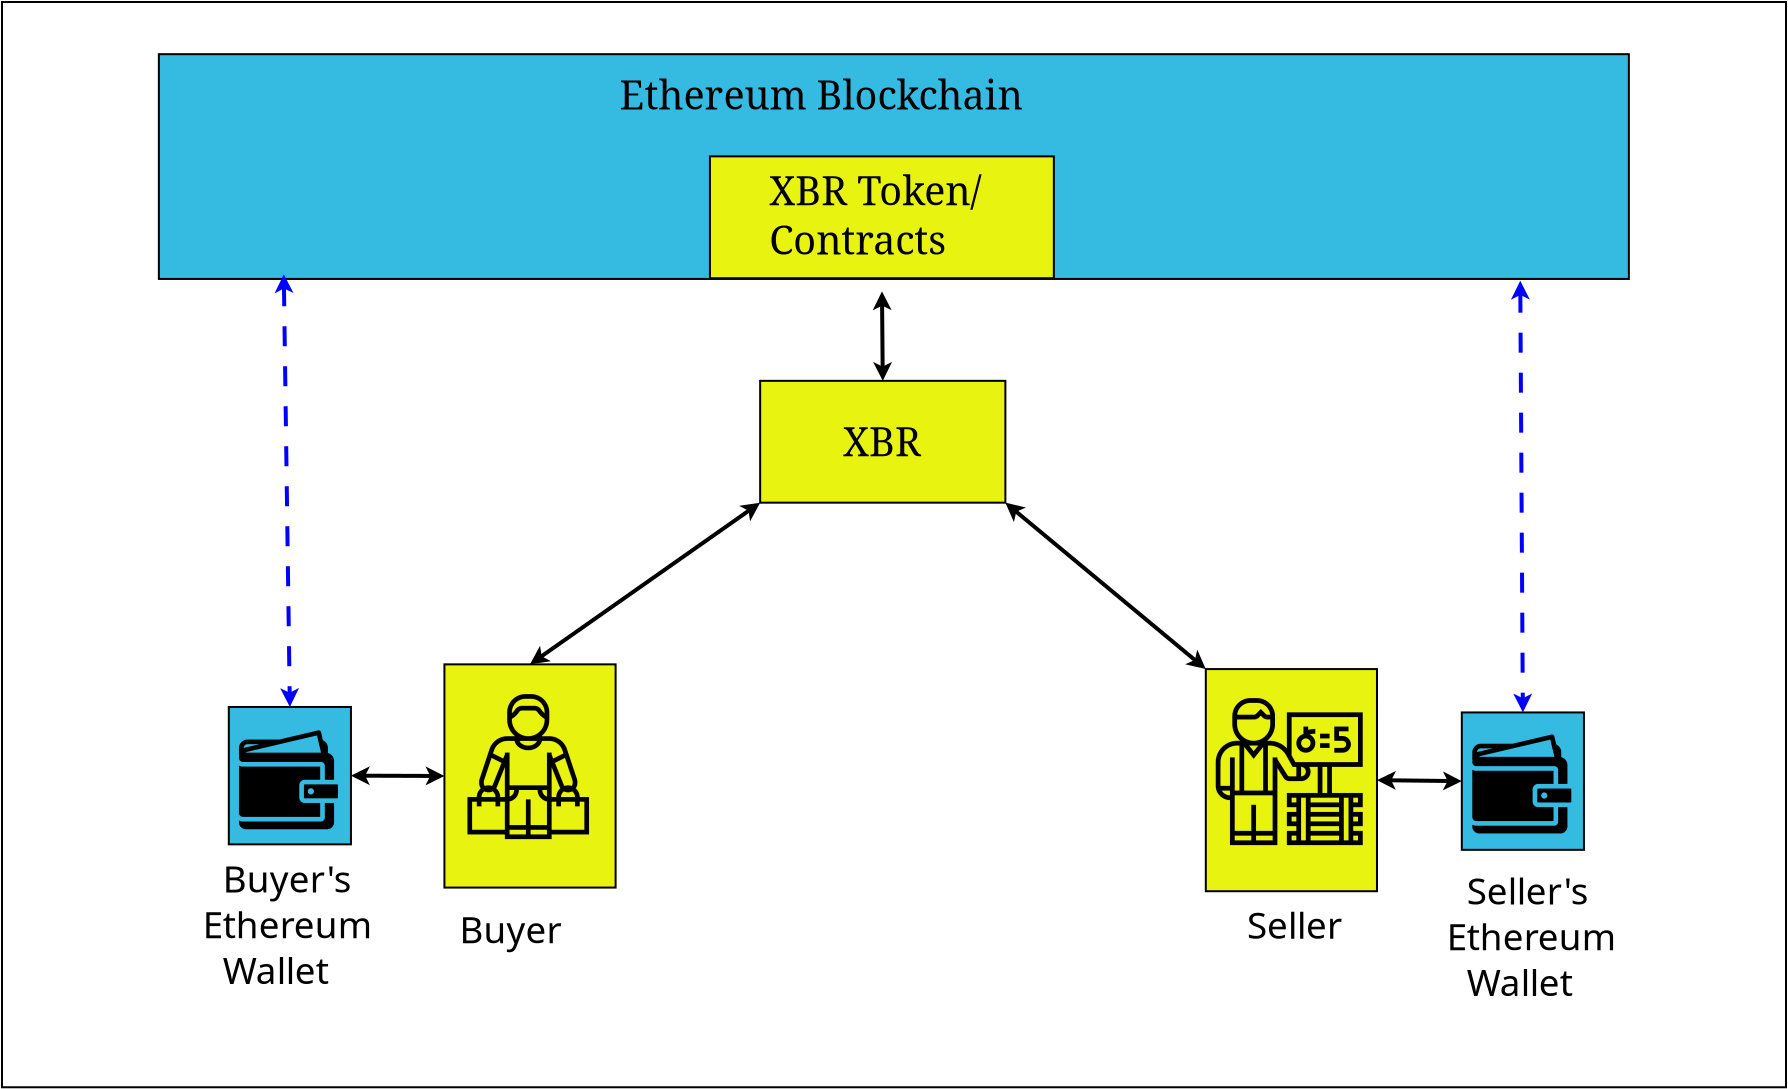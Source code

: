 <?xml version="1.0" encoding="UTF-8"?>
<dia:diagram xmlns:dia="http://www.lysator.liu.se/~alla/dia/">
  <dia:layer name="Background" visible="true" connectable="true" active="true">
    <dia:object type="Standard - Box" version="0" id="O0">
      <dia:attribute name="obj_pos">
        <dia:point val="-5.737,-13.706"/>
      </dia:attribute>
      <dia:attribute name="obj_bb">
        <dia:rectangle val="-5.787,-13.756;83.513,40.607"/>
      </dia:attribute>
      <dia:attribute name="elem_corner">
        <dia:point val="-5.737,-13.706"/>
      </dia:attribute>
      <dia:attribute name="elem_width">
        <dia:real val="89.2"/>
      </dia:attribute>
      <dia:attribute name="elem_height">
        <dia:real val="54.263"/>
      </dia:attribute>
      <dia:attribute name="show_background">
        <dia:boolean val="true"/>
      </dia:attribute>
    </dia:object>
    <dia:object type="Standard - Box" version="0" id="O1">
      <dia:attribute name="obj_pos">
        <dia:point val="16.384,19.412"/>
      </dia:attribute>
      <dia:attribute name="obj_bb">
        <dia:rectangle val="16.334,19.362;24.993,30.623"/>
      </dia:attribute>
      <dia:attribute name="elem_corner">
        <dia:point val="16.384,19.412"/>
      </dia:attribute>
      <dia:attribute name="elem_width">
        <dia:real val="8.559"/>
      </dia:attribute>
      <dia:attribute name="elem_height">
        <dia:real val="11.161"/>
      </dia:attribute>
      <dia:attribute name="inner_color">
        <dia:color val="#e8f310ff"/>
      </dia:attribute>
      <dia:attribute name="show_background">
        <dia:boolean val="true"/>
      </dia:attribute>
    </dia:object>
    <dia:object type="Standard - Box" version="0" id="O2">
      <dia:attribute name="obj_pos">
        <dia:point val="32.171,5.236"/>
      </dia:attribute>
      <dia:attribute name="obj_bb">
        <dia:rectangle val="32.121,5.186;44.481,11.378"/>
      </dia:attribute>
      <dia:attribute name="elem_corner">
        <dia:point val="32.171,5.236"/>
      </dia:attribute>
      <dia:attribute name="elem_width">
        <dia:real val="12.261"/>
      </dia:attribute>
      <dia:attribute name="elem_height">
        <dia:real val="6.092"/>
      </dia:attribute>
      <dia:attribute name="inner_color">
        <dia:color val="#e8f310ff"/>
      </dia:attribute>
      <dia:attribute name="show_background">
        <dia:boolean val="true"/>
      </dia:attribute>
    </dia:object>
    <dia:object type="Standard - Box" version="0" id="O3">
      <dia:attribute name="obj_pos">
        <dia:point val="2.106,-11.097"/>
      </dia:attribute>
      <dia:attribute name="obj_bb">
        <dia:rectangle val="2.056,-11.147;75.656,0.191"/>
      </dia:attribute>
      <dia:attribute name="elem_corner">
        <dia:point val="2.106,-11.097"/>
      </dia:attribute>
      <dia:attribute name="elem_width">
        <dia:real val="73.5"/>
      </dia:attribute>
      <dia:attribute name="elem_height">
        <dia:real val="11.238"/>
      </dia:attribute>
      <dia:attribute name="inner_color">
        <dia:color val="#35bbe2ff"/>
      </dia:attribute>
      <dia:attribute name="show_background">
        <dia:boolean val="true"/>
      </dia:attribute>
    </dia:object>
    <dia:object type="Standard - Text" version="1" id="O4">
      <dia:attribute name="obj_pos">
        <dia:point val="25.132,-8.326"/>
      </dia:attribute>
      <dia:attribute name="obj_bb">
        <dia:rectangle val="25.132,-10.161;46.742,-7.859"/>
      </dia:attribute>
      <dia:attribute name="text">
        <dia:composite type="text">
          <dia:attribute name="string">
            <dia:string>#Ethereum Blockchain#</dia:string>
          </dia:attribute>
          <dia:attribute name="font">
            <dia:font family="serif" style="0" name="Times-Roman"/>
          </dia:attribute>
          <dia:attribute name="height">
            <dia:real val="2.469"/>
          </dia:attribute>
          <dia:attribute name="pos">
            <dia:point val="25.132,-8.326"/>
          </dia:attribute>
          <dia:attribute name="color">
            <dia:color val="#000000ff"/>
          </dia:attribute>
          <dia:attribute name="alignment">
            <dia:enum val="0"/>
          </dia:attribute>
        </dia:composite>
      </dia:attribute>
      <dia:attribute name="valign">
        <dia:enum val="3"/>
      </dia:attribute>
    </dia:object>
    <dia:object type="Standard - Box" version="0" id="O5">
      <dia:attribute name="obj_pos">
        <dia:point val="54.453,19.648"/>
      </dia:attribute>
      <dia:attribute name="obj_bb">
        <dia:rectangle val="54.403,19.598;63.062,30.805"/>
      </dia:attribute>
      <dia:attribute name="elem_corner">
        <dia:point val="54.453,19.648"/>
      </dia:attribute>
      <dia:attribute name="elem_width">
        <dia:real val="8.559"/>
      </dia:attribute>
      <dia:attribute name="elem_height">
        <dia:real val="11.107"/>
      </dia:attribute>
      <dia:attribute name="inner_color">
        <dia:color val="#e8f310ff"/>
      </dia:attribute>
      <dia:attribute name="show_background">
        <dia:boolean val="true"/>
      </dia:attribute>
    </dia:object>
    <dia:object type="Standard - Text" version="1" id="O6">
      <dia:attribute name="obj_pos">
        <dia:point val="36.319,9.006"/>
      </dia:attribute>
      <dia:attribute name="obj_bb">
        <dia:rectangle val="36.319,7.171;40.714,9.474"/>
      </dia:attribute>
      <dia:attribute name="text">
        <dia:composite type="text">
          <dia:attribute name="string">
            <dia:string>#XBR#</dia:string>
          </dia:attribute>
          <dia:attribute name="font">
            <dia:font family="serif" style="0" name="Times-Roman"/>
          </dia:attribute>
          <dia:attribute name="height">
            <dia:real val="2.469"/>
          </dia:attribute>
          <dia:attribute name="pos">
            <dia:point val="36.319,9.006"/>
          </dia:attribute>
          <dia:attribute name="color">
            <dia:color val="#000000ff"/>
          </dia:attribute>
          <dia:attribute name="alignment">
            <dia:enum val="0"/>
          </dia:attribute>
        </dia:composite>
      </dia:attribute>
      <dia:attribute name="valign">
        <dia:enum val="3"/>
      </dia:attribute>
    </dia:object>
    <dia:object type="Standard - Line" version="0" id="O7">
      <dia:attribute name="obj_pos">
        <dia:point val="38.262,0.763"/>
      </dia:attribute>
      <dia:attribute name="obj_bb">
        <dia:rectangle val="37.797,0.663;38.766,5.337"/>
      </dia:attribute>
      <dia:attribute name="conn_endpoints">
        <dia:point val="38.262,0.763"/>
        <dia:point val="38.301,5.236"/>
      </dia:attribute>
      <dia:attribute name="numcp">
        <dia:int val="1"/>
      </dia:attribute>
      <dia:attribute name="line_width">
        <dia:real val="0.2"/>
      </dia:attribute>
      <dia:attribute name="start_arrow">
        <dia:enum val="22"/>
      </dia:attribute>
      <dia:attribute name="start_arrow_length">
        <dia:real val="0.5"/>
      </dia:attribute>
      <dia:attribute name="start_arrow_width">
        <dia:real val="0.5"/>
      </dia:attribute>
      <dia:attribute name="end_arrow">
        <dia:enum val="22"/>
      </dia:attribute>
      <dia:attribute name="end_arrow_length">
        <dia:real val="0.5"/>
      </dia:attribute>
      <dia:attribute name="end_arrow_width">
        <dia:real val="0.5"/>
      </dia:attribute>
      <dia:connections>
        <dia:connection handle="1" to="O2" connection="1"/>
      </dia:connections>
    </dia:object>
    <dia:object type="Standard - Line" version="0" id="O8">
      <dia:attribute name="obj_pos">
        <dia:point val="8.352,-0.092"/>
      </dia:attribute>
      <dia:attribute name="obj_bb">
        <dia:rectangle val="7.891,-0.193;9.117,21.644"/>
      </dia:attribute>
      <dia:attribute name="conn_endpoints">
        <dia:point val="8.352,-0.092"/>
        <dia:point val="8.656,21.542"/>
      </dia:attribute>
      <dia:attribute name="numcp">
        <dia:int val="1"/>
      </dia:attribute>
      <dia:attribute name="line_color">
        <dia:color val="#0000ffff"/>
      </dia:attribute>
      <dia:attribute name="line_width">
        <dia:real val="0.2"/>
      </dia:attribute>
      <dia:attribute name="line_style">
        <dia:enum val="1"/>
      </dia:attribute>
      <dia:attribute name="start_arrow">
        <dia:enum val="22"/>
      </dia:attribute>
      <dia:attribute name="start_arrow_length">
        <dia:real val="0.5"/>
      </dia:attribute>
      <dia:attribute name="start_arrow_width">
        <dia:real val="0.5"/>
      </dia:attribute>
      <dia:attribute name="end_arrow">
        <dia:enum val="22"/>
      </dia:attribute>
      <dia:attribute name="end_arrow_length">
        <dia:real val="0.5"/>
      </dia:attribute>
      <dia:attribute name="end_arrow_width">
        <dia:real val="0.5"/>
      </dia:attribute>
      <dia:connections>
        <dia:connection handle="1" to="O17" connection="1"/>
      </dia:connections>
    </dia:object>
    <dia:object type="Standard - Line" version="0" id="O9">
      <dia:attribute name="obj_pos">
        <dia:point val="70.176,0.23"/>
      </dia:attribute>
      <dia:attribute name="obj_bb">
        <dia:rectangle val="69.708,0.129;70.774,21.916"/>
      </dia:attribute>
      <dia:attribute name="conn_endpoints">
        <dia:point val="70.176,0.23"/>
        <dia:point val="70.306,21.816"/>
      </dia:attribute>
      <dia:attribute name="numcp">
        <dia:int val="1"/>
      </dia:attribute>
      <dia:attribute name="line_color">
        <dia:color val="#0000ffff"/>
      </dia:attribute>
      <dia:attribute name="line_width">
        <dia:real val="0.2"/>
      </dia:attribute>
      <dia:attribute name="line_style">
        <dia:enum val="1"/>
      </dia:attribute>
      <dia:attribute name="start_arrow">
        <dia:enum val="22"/>
      </dia:attribute>
      <dia:attribute name="start_arrow_length">
        <dia:real val="0.5"/>
      </dia:attribute>
      <dia:attribute name="start_arrow_width">
        <dia:real val="0.5"/>
      </dia:attribute>
      <dia:attribute name="end_arrow">
        <dia:enum val="22"/>
      </dia:attribute>
      <dia:attribute name="end_arrow_length">
        <dia:real val="0.5"/>
      </dia:attribute>
      <dia:attribute name="end_arrow_width">
        <dia:real val="0.5"/>
      </dia:attribute>
      <dia:connections>
        <dia:connection handle="1" to="O19" connection="1"/>
      </dia:connections>
    </dia:object>
    <dia:object type="Standard - Line" version="0" id="O10">
      <dia:attribute name="obj_pos">
        <dia:point val="32.171,11.328"/>
      </dia:attribute>
      <dia:attribute name="obj_bb">
        <dia:rectangle val="20.524,11.188;32.31,19.552"/>
      </dia:attribute>
      <dia:attribute name="conn_endpoints">
        <dia:point val="32.171,11.328"/>
        <dia:point val="20.663,19.412"/>
      </dia:attribute>
      <dia:attribute name="numcp">
        <dia:int val="1"/>
      </dia:attribute>
      <dia:attribute name="line_width">
        <dia:real val="0.2"/>
      </dia:attribute>
      <dia:attribute name="start_arrow">
        <dia:enum val="22"/>
      </dia:attribute>
      <dia:attribute name="start_arrow_length">
        <dia:real val="0.5"/>
      </dia:attribute>
      <dia:attribute name="start_arrow_width">
        <dia:real val="0.5"/>
      </dia:attribute>
      <dia:attribute name="end_arrow">
        <dia:enum val="22"/>
      </dia:attribute>
      <dia:attribute name="end_arrow_length">
        <dia:real val="0.5"/>
      </dia:attribute>
      <dia:attribute name="end_arrow_width">
        <dia:real val="0.5"/>
      </dia:attribute>
      <dia:connections>
        <dia:connection handle="0" to="O2" connection="5"/>
        <dia:connection handle="1" to="O1" connection="1"/>
      </dia:connections>
    </dia:object>
    <dia:object type="Standard - Line" version="0" id="O11">
      <dia:attribute name="obj_pos">
        <dia:point val="44.431,11.328"/>
      </dia:attribute>
      <dia:attribute name="obj_bb">
        <dia:rectangle val="44.291,11.187;54.594,19.789"/>
      </dia:attribute>
      <dia:attribute name="conn_endpoints">
        <dia:point val="44.431,11.328"/>
        <dia:point val="54.453,19.648"/>
      </dia:attribute>
      <dia:attribute name="numcp">
        <dia:int val="1"/>
      </dia:attribute>
      <dia:attribute name="line_width">
        <dia:real val="0.2"/>
      </dia:attribute>
      <dia:attribute name="start_arrow">
        <dia:enum val="22"/>
      </dia:attribute>
      <dia:attribute name="start_arrow_length">
        <dia:real val="0.5"/>
      </dia:attribute>
      <dia:attribute name="start_arrow_width">
        <dia:real val="0.5"/>
      </dia:attribute>
      <dia:attribute name="end_arrow">
        <dia:enum val="22"/>
      </dia:attribute>
      <dia:attribute name="end_arrow_length">
        <dia:real val="0.5"/>
      </dia:attribute>
      <dia:attribute name="end_arrow_width">
        <dia:real val="0.5"/>
      </dia:attribute>
      <dia:connections>
        <dia:connection handle="0" to="O2" connection="7"/>
        <dia:connection handle="1" to="O5" connection="0"/>
      </dia:connections>
    </dia:object>
    <dia:object type="Standard - Box" version="0" id="O12">
      <dia:attribute name="obj_pos">
        <dia:point val="29.659,-5.987"/>
      </dia:attribute>
      <dia:attribute name="obj_bb">
        <dia:rectangle val="29.608,-6.037;46.904,0.155"/>
      </dia:attribute>
      <dia:attribute name="elem_corner">
        <dia:point val="29.659,-5.987"/>
      </dia:attribute>
      <dia:attribute name="elem_width">
        <dia:real val="17.196"/>
      </dia:attribute>
      <dia:attribute name="elem_height">
        <dia:real val="6.092"/>
      </dia:attribute>
      <dia:attribute name="inner_color">
        <dia:color val="#e8f310ff"/>
      </dia:attribute>
      <dia:attribute name="show_background">
        <dia:boolean val="true"/>
      </dia:attribute>
    </dia:object>
    <dia:object type="Standard - Text" version="1" id="O13">
      <dia:attribute name="obj_pos">
        <dia:point val="32.626,-3.548"/>
      </dia:attribute>
      <dia:attribute name="obj_bb">
        <dia:rectangle val="32.626,-5.383;44.264,-0.611"/>
      </dia:attribute>
      <dia:attribute name="text">
        <dia:composite type="text">
          <dia:attribute name="string">
            <dia:string>#XBR Token/
Contracts#</dia:string>
          </dia:attribute>
          <dia:attribute name="font">
            <dia:font family="serif" style="0" name="Times-Roman"/>
          </dia:attribute>
          <dia:attribute name="height">
            <dia:real val="2.469"/>
          </dia:attribute>
          <dia:attribute name="pos">
            <dia:point val="32.626,-3.548"/>
          </dia:attribute>
          <dia:attribute name="color">
            <dia:color val="#000000ff"/>
          </dia:attribute>
          <dia:attribute name="alignment">
            <dia:enum val="0"/>
          </dia:attribute>
        </dia:composite>
      </dia:attribute>
      <dia:attribute name="valign">
        <dia:enum val="3"/>
      </dia:attribute>
    </dia:object>
    <dia:object type="Standard - Image" version="0" id="O14">
      <dia:attribute name="obj_pos">
        <dia:point val="16.95,20.9"/>
      </dia:attribute>
      <dia:attribute name="obj_bb">
        <dia:rectangle val="16.95,20.9;24.2,28.15"/>
      </dia:attribute>
      <dia:attribute name="elem_corner">
        <dia:point val="16.95,20.9"/>
      </dia:attribute>
      <dia:attribute name="elem_width">
        <dia:real val="7.25"/>
      </dia:attribute>
      <dia:attribute name="elem_height">
        <dia:real val="7.25"/>
      </dia:attribute>
      <dia:attribute name="draw_border">
        <dia:boolean val="false"/>
      </dia:attribute>
      <dia:attribute name="keep_aspect">
        <dia:boolean val="true"/>
      </dia:attribute>
      <dia:attribute name="file">
        <dia:string>#/home/krish/Downloads/buyer-svgrepo-com.svg#</dia:string>
      </dia:attribute>
      <dia:attribute name="inline_data">
        <dia:boolean val="true"/>
      </dia:attribute>
      <dia:attribute name="pixbuf">
        <dia:composite type="pixbuf">
          <dia:attribute name="data">
            <dia:data>iVBORw0KGgoAAAANSUhEUgAAAfAAAAHwCAYAAABZrD3mAAAABHNCSVQICAgIfAhkiAAAIABJREFU
eJzt3Xe4b0V56PHvKZwDHMpBalAQlKYCoqhgp9l7Ygui0URFUWPUWO61IRoT9ZrmjQq2XGMXUSkx
gopdYwNBpYmK9A7SOWXfP2bvcDiefXaZd82sWev7eZ55wmPOXuudVeb9rVmzZhYgqS/+BNgLuAew
E3B3YDtgS2ArYENgKbBxR/u/GbgNuAW4erJcCvwe+C3wG+BM4LKO9i9pDhbUDkAaqU2BBwMPmfy/
9wO2rhrR7F0BnA58H/ge8EPgxqoRSSNkApfK2RN4IvBY4KHA4rrhhFkBfBf4L+Ak4Jd1w5EkKd/u
wJHAr4CJkZRfAm8Fds0/fJIklbMUOAz4FrCa+gm1VlkNnAocOnlMJEnqpWXAK4ELqZ88+1YuA15P
dwPwJEmas01JiftS6ifKvpcrSa8UtpjPgZYkKcLGwFHAddRPjK2Va4G3ABvN+ahLkpThSaRvo2sn
wtbL+cAT5njsJUmas7sBn6d+4htaOYE0eY0kSaEWAW8AbqJ+shtquRF4LbBwludEkqT12gb4KvUT
3FjKN0jTykqSNG8HApdQP6mNrVwOPHoW50eSpDtZRPrcaSX1k9lYyyrgHybPhSRJM9qENK937QRm
SeVE0iQ5kiRN6y6kVbZqJy3LncuPSEuqSprkamTSHe5OGqy2e8UYbgPOBs6dLGeR1uG+iTRK+9rJ
/749eL9LSE+5W5B6IJYB9wT2AHYjHZM9Jv9dLWcBjyFNVStJEgD3Bn5P+SfLlcBPSO96DwE27Lqi
GRYD+5LmND+F9GOj9PG6BNi764pKktqwJ3A15ZLQKtKnUs8HNuu+ep3ZHHgB8E3Krrp2FekHlyRp
xO4OXESZxHMR8EZgxyI1K+vuwJuAiylzLH8P7FCkZpKk3tmK9F6162TzW9JqZX3uHo+yBHge6f19
18f1XNIkO5KkEdmENLK5ywTzO+Aw0rvjsVlMSuRdjyv4AX5iJkmjsYhuv/O+DXgnabnRsVsGvIs0
ar6r430izp8uSaNwFN0lk1OBe5WrSjPuDXyL7o77W8pVRZJUw4F0Mz3qCtLUqz4JTm8BaSxAF0/j
q0if4UmSBmhbulmY5ELgYQXr0br9SAP7os/DZcB2BeshSSpgEfB14pPGKcCWBesxFFvRzfk4GXtB
JGlQ/hfxyeLT1J1atHVLgc8Rf15eW7ISkqTu7EiaRzwySfxffNKLsAD4R2LPzU3ATgXrIEnqyPHE
JoijyoY/Cu8g9hwdVzZ8SVK0pxCbGN5fNvxR+Wdiz9UTy4YvSYqyEWkpzqiE8GnsNu/SQuCzxJ2v
XzOO6WslaXAiJ2w5BQeslbCUtFJb1Hl7c9nwJUm5NgeuJSYJXEj67EllbE3cCnHXka4FSVIj3kRM
AliBk7TU8AjSsY84h28oHLskaZ6WAVcQ0/i/vnDsusMbiTmHV+KKZZLUhFcT0/CfioPWalpI3AIo
rywcuyRpjpYCF5Pf4N+Gq4r1wX2IWfzkItK1IUnqqcOIeWJ7Z+nANa33EHNOn146cEnS7EV0uV6A
70z7ZGPgd+Sf1y8Xjlvq1ILaAUiBdgfOIv+6fi7wifxw/sifkJbS3Gey7AQsnyytfep0PekTretJ
yfX0yfLfpCVboz0f+FjmNlYAdyUNapMk9ciR5D+lnQ8sDoxpZ9LqWD8AVgfE1/eympTE3wDsEnD8
pmxAzBrifx0YkyQpyK/Ib+BfHBTLPsDHgZUBMbVaVgMnAIdkHsspRwTE9OOgWCRJQfYkv3GPGKm8
B3ByQCxDK98C9s44rpDmNY/4wmCPzDgkSYHeQH7D/saM/W8IvA24NSCOoZYVpBHlOQME3xwQx99m
7F+SFCx39Pkq4O7z3Pc9gDMy9z+mcg7z/8Z+J/LHEnx9nvuWJAXbjPzJPr4xz30fBFyVue8xlutJ
a7XPR+6PtdvwM0FJ6oVHk59Qnj+P/R5G3IIbYyyrgcPnfNThrwL2fdA89itJCnYkeY357cCmc9zn
Mxj3CPOosgp4wRyP/XLyfzi9ZY77lCR1IHfU93fnuL8nEjM/tyWVlaQfRHPxg8x9fmWO+5N6x5WW
NAT3zfz7ubz/3gX4JGliEcVYRJpl7d5z+Jv5jlmYsk/m30uSMm1P/hPggbPc14bAzwL2Z1l3OZvZ
v8o4JGB/28xyX5KkDuQOYLuFlJhn4+jMfVlmLv8+y3OxEWk0ec6+HMimptmFrtbdM/PvzyVNvjKT
PyNumlVN7y+AQ2fx724Bzsvc1z0y/16qygSu1t098+/PnsW/2QE4JnM/mr33kxaBmck5mfuZzT6k
3jKBq3U7Zf79uTP8/xcDnwbukrkfzd7mpIGCM60KN5sfX+uzU+bfS1WZwNW63IFIMz3FvRt4aOY+
1rYKOJHUJb8P6bvmBY2V5ZOxH076jG916BGCBwP/OsO/yX0C3zbz7yVJGXLnIF9fcn5x5rbXVT5P
7DrZfXEf4D+JP17rW7/74ZnbPj2g3pKkecpdXnKvabZ7MLGTtdwIPDuq0j32EmKP20rgsdPsa+/M
bV8YVWlJ0txdR14jvtM6tnlf4JrM7a6dvB8eWOe+ezz5n3itWa4HHriO/eycud1rIistSZqbm8lr
xLdca3v3Aa7I3Oba5ZnRlW7A84g9hlfzxzPubZW5zZuiKy1Jmr3cBUWWrrGt3YFLM7e3djm6i0o3
4iPEHssruPN0q0szt7eyi0pLkmYnNylMuQ/579PXLmcBG3dR6UZsQvpML/KYXsqdn8Sjzr8kqbCI
Bnx/4MqAba1Zbgce1FWlG7Ivse/DJ4AbSFPoErAtSVIluQ34U0nTckYmmAngb7usdGP+N/HH91bg
6QHbkSRVktuA575DX1c5ljTZiZKFdPON+KqAbUiSKolOCrnlLGCzTmvcps2AX1H//JjAJaknaieA
Ncs1DHOWtSh7kP/dvglckgaidgKYKreRZm/T+j2Jbl5bmMAlqTG1E8AEaSGP53Zd0QF5LumY1T5v
JnBJqqh2ApgAXtV5LYfnTdQ/byZwSaqodgJ4R/dVHKx/ov75kyRVUrPxf1eB+g3dOzGBS9Io1Wr4
/6FE5UbiHZjAJWl0Sjf4q0nvbxXr7ZjAJWlUSjb2K4AXl6nWKP0l6RibwCVpBEo19DcAjy9UpzF7
NPAHTOCSNHglGvnzufMSlurWvsAFmMAladC6buC/AWxdrDaasiVwMiZwSRqsrhr21cDfAYvKVUVr
WUT6VK/LWdskSZV00ahfhu+7++QQ4CJM4JI0KNEN+rGk7lv1y3LgU5jAJWkwohryK4DDCseuuXse
cCUmcElqXkQj/jkcqNaSLYCjiXk3LkmqJLcBP7B8yApyICZwjdiC2gFImXIbYe+Btnn+NVoLawcg
SZLmzgQuSVKDTOBq3arMv18SEoVqWJr59ytDopAqMYGrdbdl/v0mIVGohk0z//7WkCikSkzgal1u
As9NAqon99zlXjtSVSZwtc4EPl4+gWvUTOBq3Q2Zf28Cb1fuubsxJAqpEhO4WndF5t9vFhKFasg9
d1eGRCFVYgJX63IT+E4RQaiKnTP//rKQKKRKTOBqXW4C3z0kCtWQe+5yrx2pKhO4Wndp5t/vERKF
ashN4D6Bq2kmcLXu15l/7xN4u3J/fJ0XEoVUiQlcrctthHcCNgyIQ2VtBOyQuQ0TuJpmAlfrchvh
hcB9IgJRUXuS336ZwNU0E7hady35g5FcE7w9uefsEuAPEYFItZjANQQ/zfx7E3h7Ds78+5+ERCFV
ZALXEPw48+8fAWwQEYiKWAI8NHMbuT/6pOpM4BqC3KepTYAHRgSiIvYHlmVuI/dHn1SdCVxD8CNg
InMbh0QEoiJyu88nsAtdknrjTFLDPN/yq/Iha57OJu9cn14+ZCmeT+Aaiq9n/v29gAdEBKJO7U/+
5DunRAQi1WYC11DkJnCA5wZsQ92KOEcR14okKcimwK3kda1eiaPR+2wJcBV55/gmYOPSgUuS1u94
8hr3CeApxaPWbD2N/PN7XPGoJUkz+gvyG/hvFY9as/Ud8s/vocWjliTNaDlwG/mN/MNLB64ZHUD+
eb0V2Kxw3JKkWfoy+Q39V4tHrZmcgt3nkjRoTya/oZ/Amdn6ZD9izunjSwcuSZq9xcDF5Df2Xy4d
uKZ1Ivnn80JgUenAJUlz805intgeUzpw/ZHHEXMujyoduCRp7u5GzGC284ANC8euOywFziH/PN5O
uiYkSQ34ODFPbm8uHbj+x9uIOYcfLR24JGn+9gJWk9/43wzco3Dsgl2AW4hJ4PctHLskKdN/EpMA
TsF1A0paBHyDmHN3UuHYJUkB9iXmKXwCeFPh2MfsSGLO2Wrg/mVDlyRFOZaYZLAKOLhw7GN0ALCS
mHP2mbKhS5Ii7Q6sICYhXAZsVzb8UdkGuISYc7US2KNs+JKkaB8gJilMACeTJotRrA1I63RHnaf3
lQ1fktSFLYAriEsO/wEsKFqDYVtA+tQr6vxcTjrnkqQBeBFxCWICeFfZ8AftPcSemxeUDV+S1KWF
wPeJTRSvLlqDYXoNsefku/jJnyQNzu6kiVmiksVq4PklKzAwLyDuM78J4CZg16I1kCQV8ypin/hW
A68rWoNheCXp07zIc/GKojWQJBW1EPgWsYljgvRO3IFtM1tA/DvvCeBU7DqXpMG7G3Al8Unk46TP
obRui4EPE3/crwDuWrAekqSKHkt8F+4Ead70bQrWoxXbEvud91RZBTy6YD0kST3wDuITygRpNrED
ylWj9w4CLqWbY31UwXpIknpiIfAlukksK0mLciwqVZkeWgC8nri5zdcuJzHu4ytJo7YJcBrdJJgJ
UrfxPYvVpj92IW5J0HWVnwHLitVGktRLOxC3iMa6yi3AW4ENS1Woog1JPQ+30N3xvAgHrUmSJu0F
XEV3SWcC+DXwuFIVquAg4Cy6PYbXAvuUqpAkqQ37AX+g2wQ0ARwPPKhQnUrYDziR7o/b9cADC9VJ
ktSYA0lTcnadjCaArwKPKFOtThxA+myuxLG6CXhkkVpJkpr1SMo8iU+V7wBPBZaUqFymJcDTSIuG
lDo+1wMPL1E5SVL79qX7d+Jrl2uAo4GH0b9pWfcF/oW01nbpY7J/gfpJkgZkb9KI55IJa6qcDbyN
lMxrTM+6hPTUexRwzizi7aJcCOzZdUUlScN0V7r9Tnw25Ubgv0irnj2Ibj5H23By26+b3NeNlev8
U2D7DuopDUbfuumkPtoE+BTwpNqBTFoNXACcS3pSPwf4LXADKfHeAFw3+d+Q4l8ObDr535sCOwN7
kNZI3x3Ykf6s5nUCcCh3xC9pHUzg6qPlwH2AnUiJZUfg7qRFQpaTupQ3BTZiHJOjqDu3kiaduQFY
Qfrhcznw+8lyAfA74JekwXRSb5jAVdtGpEFKDyANlNqXNPWo16b6ZII0Ec9PSdO4/hj4IekHgFSF
jaRquAdwyGR5LOlpWmrNLcD3gK+Ruv1/VTccjY0JXKXsDDwXeA6wW+VYpC6cA3wS+A9St7vUKRO4
urQp8EzgeaRPkrzeNAYTwLeB/wd8HgfjqSM2qOrCNsARwCuAu1SORarpD8C/A+8GLq4biiRNbzfg
Q6SBPTW/IbZY+lZuIc2ytyuS1CNbkabZXEH9htJi6XNZBXwc2A4p06LaAahpGwOvBo4lrarVl4lA
pL5aANwXeClputr/BlZWjUjS6DyVNFd17Scai6Xl8nvgyUhSActJ7/JqN3wWy5DK50ivoqRZcxS6
5uIJwDG4yITUhctJX28cVzsQtcF3lpqNpaTEfSImb6kr2wJfAD5Iuuek9fIJXDPZgTQZxX61A5FG
5GfA00mrzEnr5BO41udA4CeYvKXS7k9aMOXRtQNRf/kZmaZzBPAZ0vrRksrbmLQu+uWkVdCkO7EL
XetyJPDWyjGsBs4DTgPO5Y71mS8Ebiat33wLZZZz/B1pPfIcDwe+mx9KEx5Omgs8xwWk9eC7tiFp
SdtNSQlzB+5Yg3434H6k2dNq91a+GXhH5Rgk9dhC4N+o8xnNSuD7pIbqkfRridGIY/JdxvGDeQHp
POYer/eVDnw9NiNdk28BfkC6VmvcI/9K/R8SknpoEfApyjZIK0gj2w+l34uePJaY+r6odOAVHE7M
serzu98tSdfsSZSfPvg/MIlLWsMC4MOUa4TOBl5F+mymBRsC15Bf7+uAexaOvaRdgOvJP05X0c5n
VNuRphM+h3L3z9GMozdH0iy8lzINz/dIU7C2+ATxj8Qcg9NJ71qHZhlwBjHH6D2FY4+wEPhTUhd7
iXvp3WWqJanP3kL3jc2PgQMK1acru5EG1kUcjxOAxWXD79QGpO7kiGOzivZ7KQ4ijRrv+r56Y6kK
Seqf59JtA3MB8ByG0933X8Qdm08xjCS+Aelzw6jjclLZ8DuzEHge3S/4c2ipCknqj31Jn2N10ais
Iq0PPrSu4gcR9xQ+QXoSb/kYLSPuyXuCdGz3LVqD7i0jjahfRTf32k2kT90kjcSWwG/opkH5DWkG
t6H6ArHH63Rg56I1iLEj6dVI5LH4TNEalPUQuhvodgGwdbmqSKplMXAq3TQknyI9cQzZHsDtxB63
q4BnlqxEpj8nZlT+muU20oQpQ7YJsa8b1ixfZxivZCStRxeD1m4H/rpkJSp7O900wp8F7lawHnO1
A3As3dT9LQXrUdvfEP8jcAIHtUmDdn/iG45rSFNnjskS4Ey6SWQ3kpJZnya2uQtpat0b6abOp5MG
w43JI4FriT2OtwH7lKyEpDKWEp90LgL2LFmJHnkA3TxFTZUbgH8mfw72HDuRBiN2lbinks79C9Wn
b/YGLiH2eP6c9ANT0oC8m9iG4hzKLDbRZy+ju8Q2VVYAnwYeR5l3nBsAjye9qy0xTejhBerUZzsD
vyb2mL6zaA0kdWpvYhdg+C39fldb0kfpPslNlSuBj5O+/d0xsA47kr7X/wRpQF2p+hwTWIeW7Uha
aS/quK4A7lO0BqpiKBNsaP2+BhwctK1LgUeQnhqU5kn/OukzodKuJXWZ/pw0jen5pCR/JakRv27y
3y0nPVlvDWxDmuls78lyX2CLolEn3yYtWHJbhX330e6kY7JN0PZOBh4TtC1JlTyFuF/21wN7lQ2/
CcspM3XmUMqPSEt06s72IY19iDrOTywbvqRIS4BziWkMVgN/Vjb8pmwF/IL6ybHv5QzSREJat6cS
N9vfr2lnVTdJa3klcQ3vkWVDb9K2wE+onyT7Wn5EXBfxkP0dccf85YVjlxRgCXELKXyFNpcArWET
0vGqnSz7Vk5g+LP0RVlIeocdcdwvYHzf2EvN+0tiGoCrge0Lx966DUgjrGsnzb6Uf8NpPufqbsRN
9PIXhWOXlGEh8Etibv5nFY59SA4jdlBSa+UGXO4yx/OIOQ9nYQ+a1IynE3Pjf6F04AN0L9LArdrJ
tHQ5nfRplPIcT8z5eFrpwCXNz6nk3/C34ExrUTYAXk86prUTa9flFtKAR0c/x7gHcCv55+WU0oFL
mrudifkM5e9KBz4Cu9PdUq59KF8Ddgk7WpoSMQ3yKurOqy9pFo4k/2a/lDSaWt14Emn2tNoJN6qc
Rpo/Xd3YHLic/PM0piVbpeYsAH5D/o3+mtKBj9BC0vzjZ1E/Ac+3/BJ4Ng6QKuEN5J+v83H6bKm3
DiD/Jr8a2LRw3GO2gDRn9VeIm4Gry7IKOBF4FCaDkjYnzW2fe/4OKBy3pFn6IPk3+NuKR60puwFv
J355yYhyHnAUsGtntddM/p788/jB4lFLmtFi4Arybu7bcarLvtgP+D/AmdR5Ml9N+vztPcADO66r
Zmd78tdovwIn1ZF652DyG+0vFo9as7Ed6X35h0irnkV8VrR2uZU0j/sxpMlXti1SM83VieSf66il
hVWZv8SG4xkB2/j3gG0o3mXAJycLpO/K70Va2nUn4K7ADpNlU9Kc40tI700hLQN7G3AzaXa0CyfL
RaS5ss8gDaZb2XlNlOtjwBMyt/EM0hr2knogovv8Clz0QOq7JcCV2I0u/PxjKA4Ats7cxudJ79ck
9dftwHGZ29gaeGRALKrMBD4MEd3nnw/YhqTuRdyrEW2GpEyLyJ+l6bLJ7Ujqv4h7/krsRm+eT+Dt
O5D8T7++QJqgQ1L/rQK+lLmNrbAbvXkm8PbZfS6Nj93oUuPsPpfGyW50+QTeOLvPpXGyG10m8MaN
ofs8d9YpjduQrx+70aVGjaX7fMgNsLo35OvHbvSR8wm8XQeQ331+MnafS61aBZySuQ270aUKjib/
6WKC1AD0ebWpIT9BqXtDvX72Aj5HzEp1LjEqFRTRddZKIh9qA6wyhnb9RCbuqWI3ulTQIcQm7z4n
8qE1wCprKNdPF4l7zeISo1IhH6S7BD5BaiS+DNy/VIWmsTnDaYBVR+71s/kfb7Ko+5E+F+sqcU8V
u9GlArroPl9fqflE/rJZxmgC13Ryr58jyocMdP/EvXaxG10qoMvu874l8tMC4ta45V4/Py8cb+nE
vWaxG13qWNTo874n8v2D4tW4RVxDDyoQZ83EPVXsRpc6VLr7vGYi/2hQnBq3iGvowx3G14fEPVXs
Rpc6VKv7vHQi3xy4MSg+jVvENXQTsDw4rj4l7jWL3ehSR2p3n5dK5BGD10zggrjr6KVB8fQ1cU8V
u9GlDvSp+7zrRB4xeM0ELoi7jnIHs/U9cU8Vu9GlDvSx+7yLRB41eM0ELoi9luYzmK2VxL1msRtd
Ctbn7vPIRB41eM0ELoi9lj40h/22mLinit3oUqBWus/XV2aTyCMHr00VjVvktXQjsNkM+2s5cU8V
u9GlQK11n6+vrC+Rv7yD/Wncoq+nl0yznyEk7jWL3ehSkIi5z18NnBCwnYgy3VzrP+9gXxq36Ovp
Z2ttv9Rc5bMtJ5Du9dzt2I0uBYjoPl+zS2xv+vWkMPVEHj14bapo3Lq4ph5I/564T+GOQXbRbYak
eTqY/Jt7Xb+mH0C/nsgv6WjbGrcurqmL6U/iPoF0L68totfObnQpU8To84PWs/2+PZFHF41b7euv
q7LmE/e6dPXDX9IslewKG2oi17jVvv6iy0yJe4rd6FJlEaPPPzDHfQ4tkWvcal9/UWW2iXtNdqNL
FXXdfb4+Q0nkGrfa119E4p7v1MR2o0uV9KULrPVErnGrff3VSNxT+tKGSKMT0X0e+eu51USucat9
/dVI3GuK6MWzG12ao77eeK0lco1b7euvVuKe0rcHAWnwWuj6aiWRa9xqX3+1EveUFtoSaVBa+tXc
90Sucat9/dVK3Gvqa2+eNEgt3nB9TeQat9rXX83EPaWlBwKpaa13efUtkWvcal9/NRP3lNbbFKkZ
Q/m13JdErnEbc+JeU4u9elJzhnaj1U7kGrexJ+4pQ3kwkHpryF1dtRK5xm3siXvKkNsWqRcipj48
unjUc/M5TOAqp+S19tlCdZqvofXuSb0y9Btsc+BGTOAqp+S1djOwvEy15sVudKkjY+jiOoKyDaoJ
XKWvtyPKVGtextDGSFWM4dfxzzCBq6zS19vPy1Rr3obeyydVMfQbaz/KN6YmcNW45vYrUrP5GcOD
glTUGLq2PoIJXOXVuOY+UqRm8zOGtkYqaui/imsMXjOBC+pcc30fzDb03r7RWFg7AAHwjIBtfD5g
G115DrCsdhBSIRsBh9YOYj0i2oqINktq3hi6tGoMXvMJXFDvuuvzYLYxtDmj4BN4fQcC22Ru4wvA
yoBYurAfcL/aQUiF7U1/B7OtAr6UuY2tgEcGxKIMJvD6ht59/uLaAUiV9PnatxtdyjT0rqyag9fs
QhfUvfb6PJht6G3PKPgEXtfQu88dvKYx6/NgNrvRpUxD/5yj5uA1n8AF9a+/Pg9mG/rnq1JnFpPf
hXUF/e3Ciph5LaL7XeOWe/3cFLCNvg5mW0xqQ3LqdjmpO14V2IVezwHkd58fR3+7zyMG8PR9eUYN
3+cCttHXwWwrgS9mbmMbUlsmjcqQu8+jBq9FPMVr3HKvnwcHbKPPg9nsRpfmaOgjQCOWDZ16d2gC
V46I6+e0gO30dZnRobdFg2YXeh1DH33+woBtHB2wDSlCxOIkhwdsowtRo9EfERCL1IQhd59HdHuv
2eXoE7hyRFw/mzPswWwR3egfKB61VMHQu6wilg1d84nHBK4cUdfPxwK21ddlRofeJklhhjxoJHLw
2hQTuHJEXT9DH8wW0St4UPGopcKG3H0eOXhtiglcOSKvnyEPZrMbXZrB0LuqImZeW7uBM4ErR+T1
8/KA7fV1Zraht01StiF3n0cPXptiAleOyOtn6IPZ7EZvjJ+RlTXkpUMjZpv6NHBdwHakLlzPsGdm
c4lRaRpD7qLqYvDaFJ/AlSP6+hnyYLYht1FSliF3n7+M/LpN927QBK4cXVw/Qx7MZjd6Q+xCL2fI
3ed/FbANZ15TK4Y8M5vd6NJahtw11dXgtSk+gStHF9fPkAezDbmtGhyfwMsY8tznDl7T2Ax5MJtz
o0trGerkLV0OXpviE7hydHX9DHkwm5O6SJOG3CXV5eC1KSZw5ejy+hnqYLYht1mDYhd694bcfR4x
eO2YgG1INQx1MJvd6NKkoXafRw1e22KG/fgErhxdXj9DHsxmN7pGb8hdUdHLhk7HBK4cXV8/HwvY
Rx+XGR1y2yXNSsSv2D5+Hx01eG3/WezLBK4cXV8/Qx7Mdgz5dXNSlw75DrxbQ5285TBgWeY2zgB+
GBCLVNMPgNMzt7ERcGhALNGc1EWjNeQuqIhlQ182y335BK4cJa6fVwTsp4/LjA65DZPWa6jd5/uT
X6/ZDF6bYgJXjhLXz5AHs9mN3mN2oXdnqN3nLwrYxqeBawO2I/XBkGdmsxtdozPUrqeSg9em+ASu
HKWun6EOZhtqWyZNa6jd5yVmXlubCVw5Sl4/Q52ZzW70nrILvRtD7T535jVpeh8N2EYfZ2azG12j
MdQup9KD16b4BK4cJa+foQ5mi2jTrqB/bVrzfAKPFzH3+XH0b+7ziMEViaOlAAARkElEQVRrn8HB
axquoQ5mWwV8OXMbW+Pc6GpAxNznhxSPev1qDF6b4hO4cpS+fh4SsM8+DmZ7FPn1cm509dpQu89r
DF6bYgJXjhrXzxAHs9mN3kN2occaave5g9ek2RviYDa70TV4Q+w+rzV4bYpP4MpR4/oZ6mA2u9E1
WEPtPv8o+TdtzhOJCVw5al0/HwvYd9+WGbUbXYM1xMlbag5em2ICV45a189QB7M5qYsGaYjd5xGD
187IjMEErhw1r58hDmazG12DM9Tu85LLhk7HBK4cNa+fIS4zuhi70TUwB5N/o/ZtlPZ+5NfpJvK7
AE3gylHz+llOzGC2nFdQXbAbvSf8jCzGUwK2ETGDU6SIz1g+C1wXsB2pRdcRM494xCyIkSLq9MSA
bUghziPv12jfus/7MHhtik/gylH7+hniYLaIbvSzi0ctrcPO5N+gfes+P4L8OkW9u6vdAKttfbh+
zgiII3csSbSIbvQdi0c9MHah53tQwDb61n3+woBt9O1HiVTLhwK20bcFTiK60R8YsA0pyz+Q9yu0
b93nfRm8NqUPT1BqVx+unyEOZltMarty6vP3xaMeGJ/A8+2W+fdfo19znzt4TYo1xMFsK4FvZG5j
14hApBy530q/pHzI0+rT4LUpfXiCUrv6cv0McTBb7liZH5cPWbqzS8m7iPctH/K0Igav5c68tra+
NMBqU5+un6ENZnsAeXW5uHzIw2IXer5lmX9/WUgUMSK66Po2n7vUF0MbzJbbduW2nVK2FeT9Ct2w
fMjr1LfBa1P69ASl9vTp+hnaYLYNyavHivIhD4tP4PlyR5DfGhJFPgevSd0a2mC23LarT1/faKT6
9At/vvo4eG3KEI6v6unb9TO0wWx9O77SnAzhAu7DsqHTGcLxVT19vH5OD4irL8uM9vH4joZd6AJn
XpNK+kjANiJeeUmj1/ogtv3J/xXdxeC1Kf7CV44+Xj9DGcy2EXnxO4gtk0/g+XIHcmwbEsX8RXyW
4uA1afaGMphtu8y/vzkkCilD7kQu+5UP+X9EDV57cIcx9vEJSu3o6/UTMZjtRtI9XEtu750TuWTy
CTzfJZl/f/+QKObnMPInUzgT+EFALNKYfJ/8JXeXAc8JiGW+cmeRNIFnMoHn+33m3z8mJIr5cfCa
VM9HA7ZRczBbbtuV23ZK2XKXE/0DsHHxqPs/eG1KX7tA1YY+Xz/LSe+Bc2OsMZhtGantyon7ncWj
HhifwPOdlvn3m1JnMMrfBGzjczh4TZqv60j3UK6Ie3muXkxqu3L8NCIQKcc9yP8FfSGwpGDM9wJW
BcTd5eC1KX1+glL/9f36iRjMtop0T5eyFLgoIO4dCsY8SAtqBzAQ5wG7ZG7jKOCt6/jfdyONVL/X
5D52AbYgjT7dZPLf3AhcD1wD/HqynAX8cPK/13Yi8ITMeM8E9s7cxmyYhFVTiTbyTGDPzG2cBDxx
Hf/7rqT2496ktuOewF2Yvv04n9RmnE1qP85dxzbfDrwpM95zgD0ytyGFeB/5v0ZXkG607Uld6l8E
rgzY7uXAscBfkr45f2HANieAl4ccuZlFxGqxzLeU8IqgWF9Iaj9eCBxHTPtxJaktehFwV1KvW+7k
VRPAv4QcuZHzCTzGw4FvB2znJtKAtq7Oy2pSd9sGmdu5mXQzl3j/XaoRldalRBu5nPQ56kaZ21lB
WuGrq5gngFuIGXT7MOB7AdsZNQexxfgu8LuA7Syj2wZjIfnJGxy8JkWKGsy2Ad22HwuISd7nk76D
VyYTeIwJxvM99ATplYGkOP/EeHqbPsh46topu9DjbEGamGCTmf5h404Anlxwf97oqqlkG3kS8PiC
+6vhBmBH7MEL4RN4nGuBD9QOogAnX5C6MYZ7698weYfxCTzWXUifYGxRO5COHAf8WeF9+gSumkq3
kV+mbA9XSdeQPmMzgQfxCTzWNcCRtYPoyI3UmfFJGpO/Jn2NMkRvweStnltIGmFZ+/vV6PKayIM0
B7XrbRl3qeF1c4yxhfLfwKLIgySfwLuwAWlWo6HZj5hP0CRNbwnwoNpBdOAa0jfqUm8tBY6n/q/d
rspJwIZhR2t2atfZMu5S0lLSrGe169xV+Qr5k9VIndgY+Br1b5Kuy1cpexPWrq9l3KWUjYFTOqxH
X8rJ1Fk+WZrWItLTae2bo1Q5lnKvX2rX1TLuUsJChv3kvXY5Hl/fqkfeS/2bonQp9c1q7Xpaxl1K
eFfhOvWhvDvkyEmZnk/9m6FWeXH+4ZtR7Tpaxl269vyKdatdSrQf0rT2BW6j/o1Qq9xK92uC58aY
Y4PMfd+Wuf8hyL0/cr98qHn9zOS+jLv9uA24X/ZRlOZhKfAL6t8EtctppE9fupIbX47lmfu+OnP/
Q3ANecdw88z917x+1mcp8POA+FovZ0weC82DAwnm7yjgPrWD6IF9gLfWDqIj22b+/Y0hUbTt5sy/
3zokiv55G933XrVgL4bbfqin9gNWUv/Xa1/KCuABWUd0ermx5XhU5r5/kbn/IfgVecfw4Mz917x+
pvMgbD/WLCuBB2Yd0ZHyCXx+3kvstICXAhcFbm8mF0zuM8pi4D2B2+uL3Ebl9yFRtC33GAyxYX8P
8e3HBYHbm8mFxLYfi0htqtS5JxP76/NnpPVxFwJPotvJHL4LPIOUcLcnzU8cuf0u1jLOjSnHVzP3
/b7M/Q/B+8k7hv+Zuf+a18+6PCkgppnaj9XB+5gqPwGeRxpYuD3ww+DtPzHjuEozWgScSdwF+wXW
PTXpbsBrSQk3p6ttBfAN4NXALuvYz0bETiBxBvELFtRqgBcDN2Tu+1UZ+x+K15B3DK8nbw7tWtfP
upRqP3YlHfdTSW3AfLe/EvgOqS3adR372ZC0xHBk+2GvsDrzbOIu1i8zu09ktiS9i30t8EnSU/M5
wOXA7aSlBy8hvWv8PvBh4JWkd4fLZ7H9JcAJgfV65iz2ORe1GuCHB+z7URn7H4rHkH8cH5qx/1rX
z7o8KyCeubYfy0ltwd+Q2obvk9qKS0htx+2ktuQcUtvyCVJb8yhS2zOT6PbjWbPYpzQv3ybmIv0m
/fp0YilxdTs1OLZaDfAnMve7EtgsY/9DsRxYRd6x/HjG/mtdP+vyzYB4JoBvMdz245tlQ9dY3IuY
d0uXkt4f9c22wMXE3ISRn9fVaIC3Jk1Sk7Pf0+e57yH6JXnH8lZgm3nuu8b1sy5R7cdl2H5oku8b
Zu8IYEHmNlaTupgvyQ8n3OXAYcQ0Wi8K2EZNh5P/hPPdiEAG4juZf78U+KuIQCp6KTHtx7Pob/tx
KCnGXC8M2Ib0PxaTP6PUBHBM6cDn4SPk1/NK4gazlX6C2g64LmC/vv++w+PIP57XML+n8NLXz7os
Is3KlxvLh4Li6dKH6Ff7IYUMaLoa2Kp04POwJekGyq3vfkHxlG6APxWwz2vpdnrZ1mxAzA/g+bwL
70MCf2hAHFfTxqx0dyGm/di/dOAtsgt9dh4TsI33AlcFbKdrVwP/ErCdLr4J79rBwJ8HbOcE0uhe
JSvI/54b0iueAwO2U9pjA7bxj6TE2HfXAP8csJ3HBWxDAuCn5P2avJHZfZLRF3ch/xvoHwXFUuoJ
anvSDFO5+5sg9djozg4k5theAuwwh/324Ql8bO3HFvSn/dDIbUH+6NH3F4863wfJq/Mq8leSIjOG
2TbAm5BWVYtIMGdk1HXIFpA/Gn2q/BRYNsv91k7gyxln+/EB+tF+aOQeRn4jcEDpoAMcRH69HxwQ
R9cN8BLg+ID9TJXD86o7aC8j7jh/idlNZNL19TOTiPffBwTEUVpEj8tDiketwXkJeRfhVeRNBVnL
IvIHo0R8TtZlA7wJ8JWAfUyVi0nT02rdNiIt2hN1vL/GzE9pXV4/s3F45v5tPzQtB7HN7N6Zf/81
0qxcrVlF/qxqfZ6Q4W6kaSUjBhhNOQq4JXB7Q3ML8PeB2zuYNCvZXQO3GS33Hmi5/fhG5jb63H70
ggl8ZvfK/PvTQqKoIzf23GPXlWeT3qPuFbjN84GPBm5vqD4E/C5we/clncvoOfijjLn9yJ2NsK/t
R2+YwGeWO/qz5Sk1f575930bObs9afWkTzP/qTmn82rS51Jav9uBlwdvc1vgs8BJpKU1+2TM7Udu
7H1rP9SgX5P3Hme38iGH2YO8up8bEEPEO8zdSKNibwrY3rrKZwLqOTbH0s25uIk0anvqvou4fnLY
fsy/nFc+ZA3NFeRdhNuWDznMduTV/fKAGHIb4C+TvxrW+srVtH2Oa9meNGNdV+dlFenc524nl+1H
3fZDI5e7KlWflv2bq6Xk1f3WgBi6auAjymrgqQF1HKsnEbNCV5cll+1H3fZj0HJXxykh4iaSuvAe
4HW1g2jce0njB6Q+6nWO7HVwk0zg6qNTSXPkO3AtzwbAKcAjawcirUOvc2Svg5tkAlff/AJ4BOkd
rvJtRvqee5/agUhr6XWO7HVwk0zg6pPfkabHvKRyHENzV9LEOn37DEzj1usc6Xfg0uz9FjgEk3cX
Lib1avy6diBSK0zg0uz8irSwzfm1AxmwC0hLsbqimzQLJnBpZqeQEotP3t27jLQSXu482tLgmcCl
6U0A/wo8HrimcixjcjXwaOBdOAZGmlavX9BP8gZWDVeSloL8Yu1AZpB7f/S9DXg6aRrcrWoHolHq
9f3hE7j0xz5PWsqw78l7DI4lnYtjawci9Y0JXLrD2cBTSEtTXlk5Ft3hCuAZwNOIWSBHGgQTuASX
Ai8lrQ9+fOVYNL0vAXsCL8OFLqR+9+9P8h24unIuaenJY4BbKscyX0N/Bz6dJcCzgb8l/fCSutDr
+6PXwU0ygSvSNcBxwCdJ03e2fn2NNYFPWQAcCBwK/CmwRd1wNDC9vj96Hdyk1htY1bUaOBP4JnAy
8DXg9poBBRt7Al/TEuBRk+UA0pO5rwmVo9f3R6+Dm2QCV46tSN8VD5UJfHpbAlfVDkJN6/X90evg
JtVuoGrvv7ba9a+9/77z+Kxf7eNTe/+11a5/7f13yu4lSZIaZAKXJKlBJnBJkhpkApckqUEmcEmS
GmQClySpQSZwSZIaZAKXJKlBJnBJkhpkApckqUEmcEmSGmQClySpQSZwSZIaZAKXJKlBJnBJkhq0
uHYADej1erAFjL3+Uo6x3z9jr3+nfAKXJKlBJnBJkhpkApckqUEmcEmSGmQClySpQSZwSZIaZAKX
JKlBJnBJkhpkApckqUEmcEmSGmQClySpQSZwSZIaZAKXJKlBJnBJkhpkApckqUEmcEmSGmQClySp
QSZwSZIaZAKXJKlBJnBJkhpkApckqUEmcEmSGmQClySpQSZwSZIaZAKXJKlBJnBJkhpkApckqUEm
cEmSGmQClySpQSZwSZIaZAKXJKlBJnBJkhpkApckqUEmcEmSGmQClySpQSZwSZIaZAKXJKlBJnBJ
khpkApckqUEmcEmSGmQClySpQSZwSZIaZAKXJKlBJnBJkhpkApckqUEmcEmSGmQClySpQSZwSZIa
ZAKXJKlBJnBJkhpkApckqUEmcEmSGmQClySpQSZwSZIaZAKXJKlBJnBJkhpkApckqUEmcEmSGmQC
lySpQSZwSZIaZAKXJKlBJnBJkhpkApckqUGLawcgdWyidgA95/GRGuUTuCRJDTKBS5LUIBO4JEkN
MoFLktQgE7gkSQ0ygUuS1CATuCRJDTKBS5LUIBO4JEkNMoFLktQgE7gkSQ0ygUuS1CATuCRJDTKB
S5LUIBO4JEkNWlA7gFlwvWLlaOEaz5F7f3h8pOn1+v7wCVySpAaZwCVJapAJXJKkBpnAJUlqkAlc
kqQGmcAlSWqQCVySpAaZwCVJapAJXJKkBpnAJUlqkAlckqQGmcAlSWqQCVySpAaZwCVJapAJXJKk
BvV6rVMJ13NWXbaR6i2fwCVJapAJXJKkBpnAJUlqkAlckqQGmcAlSWqQCVySpAaZwCVJapAJXJKk
BpnAJUlqkAlckqQGmcAlSWqQCVySpAaZwCVJapAJXJKkBpnAJUlq0P8HBhFtJr4Lju4AAAAASUVO
RK5CYII=</dia:data>
          </dia:attribute>
        </dia:composite>
      </dia:attribute>
    </dia:object>
    <dia:object type="Standard - Image" version="0" id="O15">
      <dia:attribute name="obj_pos">
        <dia:point val="54.95,21.1"/>
      </dia:attribute>
      <dia:attribute name="obj_bb">
        <dia:rectangle val="54.95,21.1;62.3,28.45"/>
      </dia:attribute>
      <dia:attribute name="elem_corner">
        <dia:point val="54.95,21.1"/>
      </dia:attribute>
      <dia:attribute name="elem_width">
        <dia:real val="7.35"/>
      </dia:attribute>
      <dia:attribute name="elem_height">
        <dia:real val="7.35"/>
      </dia:attribute>
      <dia:attribute name="draw_border">
        <dia:boolean val="false"/>
      </dia:attribute>
      <dia:attribute name="keep_aspect">
        <dia:boolean val="true"/>
      </dia:attribute>
      <dia:attribute name="file">
        <dia:string>#/home/krish/Downloads/seller-svgrepo-com.svg#</dia:string>
      </dia:attribute>
      <dia:attribute name="inline_data">
        <dia:boolean val="true"/>
      </dia:attribute>
      <dia:attribute name="pixbuf">
        <dia:composite type="pixbuf">
          <dia:attribute name="data">
            <dia:data>iVBORw0KGgoAAAANSUhEUgAAAfAAAAHwCAYAAABZrD3mAAAABHNCSVQICAgIfAhkiAAAIABJREFU
eJzt3Xm0ZVV94PHvK4oqhmKSwQmhEAWNAwiOgApoOhEVTce0WdpqnBJt23lM0k6JHdTYg5rE2DGO
OEUTZ0SJiLORKEEBmVQUZZ7nqer1H/u9RfmsesPdw+/se76ftfZ66Kp79m/vfc753XPuOXvPoF6s
B+4D7Dv333sDuwO7AbsCWwPbA2sqx3ELcD1wK3AZcDlwCfBz4DzgJ8Dpc/9bklTJTHQA2qxdgEPn
yiHAAcBOoRGt3FXAqcC3gW/NlatCI5KkKWICH44DgccDRwEPAraKDae4DcC/AV8EPgv8MDYcSZIm
d2fgxcD3gdmRldOBN5B+CpAkafDWAk8FjgduIz6RRpfbSFflT6H+7/eSJK3YWuCPgfOJT5pDLRcB
rwa2m7CPJUkqZh3pNvkFxCfIXsolpNvrO6+8uyVJyrOGdDV5JfEJsddyOfBK0itykiRV9wjgNOIT
4LSUs4DfXtEISJK0AncCPghsJD7pTWP5J+COyx4NSZKW4VmkiUqik9y0lyuBZyxzTCRJ2qJtgX8g
PrGNrXyQNHWsJEkrdm/gR8Qns7GWHwP3X3KUJEnaxHOAG4hPYmMv1wPPXGKsJElihvSOcnTisvx6
eTvO7S9J2oKtgPcQn6wsmy8fwHfGJY2EVyzLtx3pNabHBsZwI3AKcDZwDnAuad3tK0i382/g9ifh
a5ghzY623Vy5A2kxknsC9wD2J62qtm2l+pfjc8CTSX0lSRq5XUjrWbe+orwJOA54DWlt8B4W+1hD
ivU1pEVKbqJ9v30Tp2GVpNHbFvgG7ZLPbaQE9GJgtwbtq20n4OmkK+ObadeP38XXzCRptFYDn6dN
wrkIeB2wR5OWxdiD1MaLaNOnnyWNoSRpRGZID0XVTjI/Js3itrZNswZhLfBsUttr9+978VkPSRqV
v6ZuYrmcdJt8zFeIq0lrpF9M3b5+c6sGSZJiPYd6yeRW4K2k34aV7Ay8jdQ3tfrdyV4kacrdlzS7
V40kcgbwwHZN6c6DqHdb/UbggHZNkSS1tD0pyZZOHhuBd+NT0cuxDemW9wbKj8NZwA7tmiJJaqXG
Q2vXAk9s2YgpcRRwNeXH430tGyFJqu9ZlE8WPwPu17IRU+b+pD4sPS7PaNkISVI9d+L2KUhLle8A
u7dsxJTandSXJcfmSuCOLRshSarjw5RNEN8Edmzagum2PfBVyo7RB5q2QJJU3CNID5mVSgzfwAel
atgeOJFy47QROKJpCyRJxayh7FPn38EnzWtaR5rjvNR4nYbLj0pSl15NuWTwM/xdtYU7AudRbtxe
0TR6SVK2HUnraJdIAteQnphWG79FuYcOL8efPCSpK39Kud9SH984dsHRlHt24VWNY5ckTWg7yi2g
8c7Gset2f0OZMbyItO67JGngXkKZE/8ZeOKPtA3wI8qM5Qsbxy5JWqG1wPnkn/BvAQ5qHHtv1s2V
mg4mjUXueP6C9FaCJGmgnkqZK7b/2zrwzqwjvRP/Deon8bdTZkyfWjlOSVKGL5F/or8c2LV14B1Z
OHPat6j7pPcuwKXkj+tJFWOUJGW4C3Ab+Sf6F7QOvCPzV94L+6z2DHUv2EydKy0bgf0qxihJmtAr
yT/Jnwusbh14J7aUvFsk8dXAOYvUvdzyxkrxSZIy/JD8E/zzmkfdh+UuOFLzdvrzl1H/UuXMSrFJ
kiZ0IPkn94vxtbHNWerKu9WV+LbAJSuIY0vlgAqxSVJRq6IDaOjoAtt4J3Bjge1Mk3XAF4HDVvCZ
w4DjKJ/EbyRN7pLrcQW2IUkq5DvkXZVtID0Ep9vlrtNd43b6ncl/UPEbhWOSJE3oDuSf1E9oHvWw
rfS2+ZbKNymfxP81M6ZbgZ0LxyRJmsDjyU80z2we9XDlXnnXvhJ/doGYHlMwHknShI4h72R+I7BT
86iHqdSVd80r8Z2BmzLjeVOhWCSpirG8z/ywzM9/G7i6RCCdm+SBteU6dG7bjwGuzdzWVaQxOyJj
G4dkxtDKbHQAkmKM4Sn0GfJfCzqpQBy92x74HHWS97xDgeOBHQts62uZnz+wQAySVM0YEvje5D+Q
9NUSgXRse+DzwOEN6jqEdCWem8Rzx2wXYM/MbUhSNWNI4PfJ/PwNwPdKBNKpdaSr4sMb1nkI+e+J
/xv57+zfN/PzklTNGBL4vpmfP4O03vQYtbhtviW5t9NvBn6cGcPdMz8vSdWMIYGvz/z82SWC6NDO
tL/yXmj+SnzSn0By5zXfJ/PzklTNGBL4XpmfP6tIFH05iHQLOuLKe6FDSbEcNMFncxP43pmfl6Rq
xpDA98j8/BgS+NbA3YA/AD4JnMyw1sXejxTTJ4AnkWLdehmfy03gufuOJFUzEx1AAz8G7hUdhLp0
OsN/kM33wKWRGsMV+C7RAahbd4gOQJK2ZAwJfLvoANQt9x1JgzWGBL6c30pVxzfnSq/WRgcgSVsy
ht/ANzCOLypD801uX9Gr1vzptW0EtooOYgn+Bi6N1BgS2xjaODTfAo4Crpsrv0uf88m770gaLE9Q
Ku1b/OaKYtcDj6PPJC5Jg2QCV0mbS97zTOKSVNAYfgP3N8I2Fkvem2q5slkJQz9GcvfvobdPmmZZ
x69X4CrhX1le8obbr8SPqxqRJKl7s5aq5f8Bq5c9GrfbGnjPAOJfqgzdtLdPmmYev0uITgDTWm4A
nrOCcdiSp5Ou3KPb0+sBMu3tk6aZx+8SohPANJbPkb9M66b2BD44gHb1eIBMe/ukaebxu4ToBDBN
5QTgkSvr/hU5EvjKANrZ0wEy7e2TplnW8TuGJ1A9SeW5EPgY8CHglEZ1HkS6tf5k4E6N6tySoR8j
ufv30NsnTbOs43cMB68JfHmuIs2a9nPSGuinAl8FTiOuD1eRlvM8AjgQ2B/Yi/Qq2s6NYhj6MWIC
l/plAl+CJ7hxm/bxn/b2SdMs6/j1PXBJkjpkApckqUMmcEmSOmQClySpQyZwSZI6ZAKXJKlDJnBJ
kjpkApckqUMmcEmSOmQClySpQyZwSZI6ZAKXJKlDJnBJkjpkApckqUMmcEmSOjSGBL4h8/NrikSh
CGszP39bkSgkqYIxJPCbMz+/rkgUirBD5udvKhKFJFVgAl9abhJQnNyxy913JKkaE/jSTOD98gpc
0tQaQwK/NvPzJvB+5Y7ddUWikKQKxpDAL8n8/I5FolCE3LG7tEgUklSBCXxp60sEoRD7ZH7+oiJR
SFIFJvCl7V8kCkXIHbvcfUeSqlkdHUADF2Z+/l5FolCE3ATuFXi82czPzxSJQluSOz7Rut4/xnAF
fm7m570C71ful69zikQhSRWMIYHnnoTXA9sUiENtbQvcLXMbJnBJg2UCX9oq4D4lAlFT9yV//zaB
SxqsMSTwK8l/GOmIEoGoqdwxuwC4pkQgklTDGBI4wPczP28C78+jMj//70WikKRKxpLAT878/COA
rUsEoibWAIdmbiP3S58kVTWWBJ57NbUOeFCJQNTEQ4HtM7eR+6VPkqoaw3vgAN8jva+Y887fo4Fv
lwlHleXePp/FW+hjcxdgT+DOwF5zf/cE7gjsOvdvdtnM367fI1bfxrTz/Yj0ZPKkfgz8VqFYVNeZ
5L2/fypwYKFYapv2iU5Kt28b0nnggLly/7m/Oxfa/tg4kUuerP4byxU4wFfIS+D3Bh6IV2ZD91Dy
J985oUQgGoRVwANId9AeDRyG8zpoSowtgb84cxtPwwQ+dE8rsI2vFNiGhuFS4A7RQUg1RN8+aGkH
0sG8NmMbl5F+K7u1SEQqbQ3p/e1dl/qHi7gB2H3ubw+8hR5r6P1X29DHZynR45fVf2N5Ch3gWuDL
mdvYDTiqQCyq47HkJW+AL9FP8pY0YmNK4AD/XGAbLyuwDdVRYmw+WWAbkqTCdgZuJt22yCkPbx24
lnQ4+eN6E7Bj47hz5bZ56HLbV7uMXXT/9z5+vcff3GfI77QvNY9aSzmB/HH9l+ZR55v2E0D0Cb73
/qvN/stj/63Q0ZQ5cJ2ZbTgeQpkx7fH5hmk/AUQn6N77rzb7L4/9t0KrgV+R33GfaR24tujz5I/n
+cBWrQMvYNpPANEJuvf+q83+y5PVf2N7iA3gNuADBbZzNPA7BbajPI8hPX2e633AhgLbkSRVtCdl
HmY7B2d1irQWOIv8cbyFtE/0aNqvgKKvsHvvv9rsvzxegU/gl8DHC2znHsArC2xHk/kzYL8C2zmW
tE9IkjpwP2Aj+d8gbwDu3jh2pS9PN1LmKuqAxrGXNO1XQNFX2L33X232Xx77L8NxlDmIT2B8k+JE
2go4kTJj94XGsZc27SeA6ATde//VZv/lyeq/6Hlgox0MnEyZ+XBfC7ypwHa0tDcAry+wnVnSCnM/
KLCtKLknwaGfA1qe5K8DzgB+QXpT5XzS3Prnk+72XDUXz/zfKwvUGZ3Ecsd/2ve/2qLHv3ufpMw3
8Q3AoxrHPkaHk94kKDFmH2sbehXTeAW0J/B8yt0h21y5Ffg68FfAfyE9SxFxF61W+1qNf3T9vbP/
Mu1POphLHAwXAXdqG/6o7EG6IioxVrcB92obfhXTcgJYDfxn4IukL8O1EtalwFNJqxMOQe0EXXv8
o+vvnf1XwLsod0B8mXGts97K1qR1ukuN0zvbhl9N7yeArYFnkl7JbJW0rgDeyDCSeKs21xr/6Pp7
Z/8VsAtwCeUOig/hbzslzQDvpdz4XEwa82nQ8wng0cCZ5Ldh0nIR8Bxij9Wotpca/+j6e2f/FfJc
yh4Yb2kb/lT7a8qOzTPbhl9VjyeAOwAfXUGMtcuJxL0KGt326PjHzv4rZBXwbcoeHK4dnu/llB2T
bzJdr/z1dgI4gvRUd3TiWliuBn6/Yru3JLrd0fGPnf1X0P6kiVlKHRwbgT9q2YAp80zKTLYzX64H
7tm0BfX1dAJ4IeXeIKhRNgLH0PaWenSbo+MfO/uvsJdS/qTwqqYtmA4vpvzTyC9s2oI2ejgBrCI9
NBidrJZbjgXWVOmJ3xTd1t7iv5n0EOJPga8B/0C60/lgXE1QpJPN1yi/470FH2xbjhnK/+Y9C3yV
6bp1Pm/oJ4AZ4O8KxNm6fIr0hHxt0e3sPf5Ny1XAJ4An0O4LWK7o8ZtKe5LeFy29g32QNieFXq0G
3kP5fr8EuGvDdrQ09BPA3xeIMap8lPpfuqPb2Hv8WyqXkl4V3LVAG2uKHr+p9bvUmVDiBNKEJPp1
d6Tse97zZQPwnxq2o7UhnwBeVSC+6FJ7euTo9vUe/1LlWuAvge0KtLWG6PGbam+izk51AWlKUCVH
AhdSp6//omE7Igz1BPBY6s6o1qpsJE21Wkt0+3qPf7nlZ6R9cmiix2+qrQI+TZ0d6jbSohw9PnhR
ygzwauo9mfwFpr9/h3gCuCt1foKKKlcB+xTtodtFt633+Fda3g2sLdDuUqLHb+qtA06h3g71FWDf
Zq0ZjntQbknQzZUfANs3a02coZ0AZkg/E0WfqEuXr1Hn9/DodvUe/yTlZIazZkX0+I3C3Si3iMbm
yo2k5TG3adWgQNuQ7jzcSL3+/CXT+9DaQkM7ATy1QExDLc8u2E/zotvUe/yTlp+RVqCLFj1+o3E/
4DLq7lTnAo9p1aAARwI/pm4fXgkc2KpBAzCkE8AO1HuW4RrgI6S5yx8E7E56o2Pruf9+MGk65I/O
/dsaMVzKMBZAGZKax3LtchHpTmCkIR2/U+8h1Ds5bFo+SzohTYuHAJ+nfr9dTTq5j8mQTgB/XiCe
heUC4Hms7Cni7Ujridf4MvGGFcQxBrWP6drlp8Cdi/fK8g3p+B2FI0hTcrbYub4EPKJNs6o4nHa/
h14PPLJJq4ZlKCeAHYHLC8QzX24AXkvecwzrgNcBNxWM6yq8Ct9Ui2O7djmZuAfbhnL8jsojaXMl
Pl++ATyRPmYXWgP8HmnRkFb9czXw8BaNG6ChnABeVCCW+XIO6SerUg4h3S4tFd+LCsbWu1bHeO3y
9tIds0xDOX5H52Dq/ya+sFxBeg3iMIY3LevBpIPgYtr3yUMbtG+ohnICOK1ALLOkNz5qTHR0N+BH
hWI8s0J8vWp5rNcuEe+JD+X4HaX7k554jtjZziRNFXgYMdOzriFd9f4FcNYy4q1RzgfuW7uhAzeE
E8BDCsQxS7ryrjlL4V6UuxJ/YMU4exJx3NcqP6f9q6dDOH5H7a7UfU98OeU64HjS1JUPps7raNvM
bftVc3VdF9zm7wN3qdDO3gzhBHBMgThuoOxt8y05hDK/ib+tQaw9iDwH1ChvLNs9S8qKd2i3YXu1
jvSKy+OjA5mzkfRt8mzSlfpZpPceryUl3mtJD+NcN/fv1wE7kx7OWTf3dx/gXqQ10vcnXb0MZTWv
zwFP4fb4xyw3CZc4B5wB3DtzG68jzVndwmtIXzpynEabLxxDV+pL4FBcRzr3Xdaovqz+G2MC35V0
sllPGqj1pPdId92kbEW6RTyGmbym1SzpSwqkNYSvJB2Ul5Pe5/0l6UvNT+f+XhAQYwnRCfzO5Pfd
hcA9SW8StLCG9KUjZwbEWdLdtwuLRKTl2p70PMM+pN+sn0BaPbKkN9LudcFp+wJU1O7A0aRv28cD
vyL+Fo1lmOUq0nSZ7yDNuHU/hnPHYTG57c71xAIxPK9AHCv13Ix458sTm0ethVaTxrLkuf0S2j1X
FH38Dso6UsJ+F+nWcXRSsPRdriDdrn8V6aGlId6xym1jrv+ZWf81xCz1uD3pp6Sc2Fv/Xqot24E0
AVapY//oRnFHH7/h7kCaXvFLlJ2wwWJZWC4A3kN6z30o6wvntinXxzPr/0iBGCaVG/sn2oesRawC
3kmZY/3jjWKOPn5DrAGeRFou8hbiT+yW8ZVrgWOBo4h5jW9ebjtyfS+z/ucUiGFSf7xIXMsp320f
spawCvgM+cfFlbRZijj6+G1qPfAWys6qZLHklktJrxXdk/ZyY8+VOw9C5Nz1ue+vn98+ZC3DjpRZ
PbLFu/7Rx28TDybd0riN+JO1xbKlshH4MunhplYPwOXGnOvKzPp3KxDDpPZYJK7llKt+c5MaiNy7
K7PASxrEGX38VnUo8BXiT8wWy0rLmcCzqD9/fW6cuXJ/woqc33/tInEtp9zSPmQt02ry7w69u0Gc
WcfvUF+TOQg4jrQgxpHBsUiT2B/4R9J75i+ij4VoJlHiS0CvNhbYRvQXzWl1G+m38Bz7lwikpqEl
8N1IC2J8D3hMcCxSCXcl7dPnkm7rtXgwpqVrMz+/Y5EoJrNT5udz2666jsv8/F5FoqhoKAl8K+Bl
3H61Mm0nOelupFtyp5DWlJ8WudPZ7lMkisncPfPzJvBhOzfz84Nf930ICfx+wLeB/0UHHSZluh9w
ImmCmMF/w1+G3DmjDywSxWQOyPx8q/myNZlfZX5+8PkoMoGvJs03+33SU+bSmDyOtCDGSxjGF+lJ
nZ35+chnXB6V+fnctquuno+rZYlq4Hrgq8DriZ0EQ4q0A/B/SA9rDv6BmS04K/PzjyNNgdza9uQ/
Z3NmiUBUzV0zPz/4n0giEviTgR8ChwXULQ3Rw4AfAC9kmPOtL+a0zM+vA/6wRCAr9FTyvzicXiIQ
VeMzDgWtBt5MevUi+tUJi2Wo5bOk+f2XK7e+XLuTf0yfQ9s7cWtJD8zmxLyBtPRwruj9bZq9i7y+
OalBjFnjt7pBgJBOSP8MHN6ovqVsAH5Ouv135tzf84CrSWsSX0+aYep6lp6sIfoguIw0HeV5jetd
D5xM7ExasOUr1vn13Of/7gLcZa7cGdgbuC9pbfghrfv+eNKT6n8IfCc4luW4lHQVfr+MbdyD9BbK
W4pEtLSXk//0+6mkteU1TKtJx1KO3J+HpsK+pI6I/JZ5LWnhk5cDB5O+gZcS/Q16lnTCb7k61nZz
dUa3u8SXpxnSrbYnkuYz/y5w6wDadQvw/GXEH91/kN4gyY3jJuCQQvEs5jDg5gLxlvqyEb2fTas/
Ib9vRj+V6kNJi6NH7JinA68jnRRq3mmIPgDny4crtnGhD1dsxxB24O2B3wbeQbqzEdm+v2Xx/XcI
/XdwobZeRHpfvpa9KLcQUu4raPOm8fiJthNwIfl9M+rFTI4gXfm23BkvIc161aLj50UfgJuWl1Vu
K3N1RLezyQ68iQcAbyT/d9NJy7+SfgLYnKH032mF2voj6iTxvQrGeGrBuMZw/LS0ijTHQm6/jHo5
0aOAGwoEt9xyEnA0Ma+k5cZe8nbtreS/27qYR1WId5A78BasIvXBh4EbC8S+kvJD0u/3Cw2l/0p+
sbuIsrfTDwMuLhjfiwvG1nIfij5+alsF/A1l+uVjjWIe3PgdRZnfmJZTvkj862i5bSh9RXsp6QGz
0tbPbbtkrCXaHmVX4LW0/Ynop/zmmuND6b91pAcqS7X1JuA15C0Csxb4c8qejy6h7EOPrfadoR0/
pe0EfJ5y/ZL7ANxyDWr8jqDNlfenSL+7DUGJASj9m/IPKPtQ23Zz2ywZ4/xv9oPagSewLfDfaHd7
/SLg/pvUP6T+e12F9v4EeC4rS5rrSA8x1RiTP1tBHMvRYp8Z8vGTazVprEv85j1fLqbd3dzBjN9D
qf+b91nAo0sGXUCJAaiZIEuo+QVjMDtwpjWkW6ul71JsrlxCegWOAtsqaWfK3qretFwLfJx0sn4I
sAepz9fM/fdDgOcB/0RaYKVGDBdQfvW02vtKL8fPcq0jvfr5WODvyF/ze3Pldc1aM5Dx25e6txJv
AP4HZV//KqXUAKynzi3qXLVv8Q9iBy5oJ+CvqH8n6iLSiWxo/feMyu2OLE8p2E/TInpMSper2fID
ozWEH793IE2GUqtDv0zskoNLKTkANR4Sy3morUU84TtwJfcgPT1e67iYpcxtw9JmgK9VbndEOZH+
prltIXpcSpfXl+2eJYUev6tJi5LU6MhbSQ+gDH1FmdIDMJSH2tbT5o5A6A5c2QzpirTkw12lSw17
kWYpi25bqXIFw76IiBQ9NiXLucA2ZbtnSaHHb4kZmDZXfgk8Ije4RmoMwLEFtrtpWelDbTV+kz92
C3WF7sCN7EF6Y6LGsTLU/ns807HuwUbSLH3avOjxKTnOv1u4b5Yj7Ph9coHKN1eOJy2Q0IsaA7At
sQ+11Xhobdst1BW2Azc2Q5rKt9UrlkPovzcPoH255U3Fe2W6RI9PqfK/S3fMMoUcv/sC1xSofGH5
R+pOe1pDrQFYT8xDba1v4YfswIEeCPyMeieiIfXfDOmYjm7jpOVD+Lv3UqLHqET5N/LmG8jR/Phd
DXy7QMULy9vp82CpOQBHUvYhsttY/DZR6YfWbgN+Z4k2Nt+BB2BX0uyBtU9MQ+i/rYHPBLZv0vJp
+ruYiBA9TrnlJ8CdivfK8jU/ft9QoNJNy0barPpSS+0BaHVFvJ6YK/7mO/BArAXeT92T01D6byvg
Hxq2Kbd8gJhpmXsUPVY55ULS2yKRmh6/B5CWOSzVgRtJT+n2rMUA1H6oreVDaws13YEHqMbsZUPs
vxnSb+JDfrBtI+k37x7vBEaJHrNJy0+B/Sr0x0o1O363Ak4uUOGmpcXqWbW1GIBtKN/3mz7U9r7C
2/4Plv/Ue7MdeMBeQFxia+1ohvmK2VXAkyq2e1pFj9sk5bvAHWt0xgSaHb8vL1DZpuWYiZo7PK0G
YG/q3OKucYt+7xW0q9kOPHB/DGyg7olrKP23nuE8AzBLmqRlJfusbhc9dist7ybugbXNaXL83ok0
xVypTvxHpuc2VZMBmFP6obZbK2zvyBW2qWX/Dd2zaX8lHunxwPm0be+m5ULg6UzPuShC1NittJxL
zHveS2ly/JZ8FeR4puvpztYn0JcWqLNWeekE7Wndf0P3atqOWbSdSOsctFgEZr5cQlpVbIcG7Zt2
0eecpcrVpOlRtzQPRbTqx+9BlLu190v6mqRlOSJOoKUfaitRlvvQ2kIR/Td0b6PduA3FOtLbKD+k
XltPJa0YV3I977GLPu9sqVxMekC05cIkk6h+/B5XoJJZ0u3VXqZHXYmIE2iNmdpyymIzrS0lov+G
bgb4KG3GbogOBN4KnELexcOGuW28hfQGjcqLPvdsWq4APkb6aaaX1wCz2rzUbz+HAN8qFOifk5ZZ
nDa5J8FJf3/bC/h34u9oXAE8iPRaxiSi+m/otgW+ARxcuZ6h999uwMOB+5CWT92PtALizqSrdkjr
f19F2hfPIq2OeDrwddIT76qn9ZfAW7h9vH8BnA38GPgmt3/h60nV/vsKZb4ZfZnhryo2qcgroNIP
ta20TPLQ2kKR/Td066n/27CkONWO3wcX2PgscAPTvRRf9Ak08qG2SR5aWyi6/4buUaQpaU3g0vSp
dvz+U4GNz5KeMJ1mQziBvrdAHCstkz60ttAQ+m/ojsEELk2jKsfvesrcmj2b9guktzaEE2iNmdoW
K6ewsvXFFzOE/hu6rYHvYQKXpk2V4/ctBTY8CzymYEOHaign0L1I77fWTt6XU/YnkaH039Ddm/Rz
lAlcmh7Fj981wEUFNvypwg0dqiGdQGs/1FbiobWFhtR/Q1djkhdJcYofv39QYKOzwAMLN3SohnYC
rflQW41lX4fWf0O2BjgDE7g0LYofv18osNEvlm7lgA3xBFpjprZSD60tNMT+G7JHYQKXpkXR43dX
yqz3fViFhg7VEE+gpWdqy5lpbSlD7L+h+zhlxvVjrQOX9GuKnv+eW2CDJ1Vo5JANNQGVeqjtMuq+
xz/U/huyPYHrye+7jcChjWOXdLui578vFdjg0TVaOWBDTkC5D7XVeGhtoSH335C9mfy+myVNQTn0
6VSlaVXs/Lc9cFPmxi6hn0nkSxl6Asp5qK3GQ2sLDb3/hmoHyrwtMgs8qXHskpJi57+jC2zs7bVa
OWA9JKBJZmqr9dDaQj3031D9d8ok8J8AaxvHLqng+e9dBTY2llfHNtVDAlrpTG0lZ1pbSg/9N1Sr
SatulUjiLe62SPp1xc5/Z2du6IxqTRy2XhLQch9qq/3Q2kK99N9QPYEMNswuAAAS90lEQVQyCfwK
0jKdktopcv7bnfREas6GXluzlQPWUwJa6qG2Fg+tLdRT/w3VSZRJ4m9rHLc0dkXOf08ssKGH1Wzl
IqITQHT9K7XYQ20Rt1Gj+y+6/hIeAGwgvy03A/doHLs0ZkXOP7mvpFxD3NPn0Sfg6Pon8aHNxPGh
oFii+y+6/lJKzb7n5C5SO0XOP8dnbuTzVZu4uOgTcHT9k1j4UFvLh9YWiu6/6PpLcXIXqT9Fzj8X
ZG7k5VWbuLjoE3B0/ZOaf6it9UNrC0X3X3T9JZWa3OU7OLmL1EL2+We3Ahs5uHYrFxF9Ao6uP8cR
cyVSdP9F11/STsCllEniv984dmmMss8/h2Vu4DZiJ4GIPgFH19+76P7LrX9oE6CUmtzlHNLypZLq
yTpOV5F/+/Q80tOr0hi9JjqABf6eMnMy3AN4foHtSKroteR9C/hC+5B/Te9XcGMX3X+59d8E3LtA
HCWVeC10Fid3kWrLvgLfOzOAszI/L/VsLfC3DOuhr08DXy+wnV2APy2wHUkVrALumLkNE7jG7gjg
6dFBLPAS0ithuV4E7FtgO5IKW0X+LbLzCsQh9e5tpDc6huIUykzKsgZ4U4HtSKogdxGTqClU5/X+
G+rYRfdfid+K58t7C8RT0p7ADeS3ayNwSOPYpTHIPv9dnLmB+1Zv4uJ6TwBjF91/JRP4RuDwAjGV
9BbKtO0brQOXRiD7/HdV5gb2rt7ExfWeAMYuuv9KJvBZ0jMh2xSIq5QdgIso0zYnd5HKyj7/5d5i
i37NpPcEMHbR/Vc6gc8Cry8QV0kvpEy7fsLwJq6RepZ9/rstcwPRszX1ngDGLrr/aiTwob0bvpo0
uUuJtr24cezSNMs6HmfIPwlGv/8aHX90/b2L7r9aX6K+Rnq9bChf0n4P+JfoICSVsyo6AGlKPZJh
vRv+KXwQTZoqXoHHX8FF91+06P6reYV8OelW+qUV61iJBwPfxX1OmgpegUv17Ep6jWsovkeZyV0k
DYBX4PFXcNH9Fy26/2r/Rj0LPBo4sXI9y7Ue+DHDetVN0gS8ApfqmgHexXAS5nnAO6KDkJTPBC7V
tx/w6uggNnEMcFl0EJLymMClNv6U4bwbfhXwl9FBSMrjb+Dxv6FG91+06P5r+Z72kN4N3xo4jXR3
QFKHvAKX2hnSu+G3ku4KSOqUV+DxV3DR/Rctuv9aXw0P7d3wrwMPjw5C0sp5BS61NbR3w1/BMG7p
S1ohE7jU3h8BR0YHMed7wMejg5C0ct5Cj78FG91/0aL7L+rq82zgANLKZdHW4+QuUne8ApdiDOnd
8POAd0YHIWllvAKPv4KL7r9o0f0X+fvvzcADSFe/0XYGzgF2iw5E0vKYwOMTQHT/RYvuv+gHuL4K
PGoAcUwqN+41pC8P+5B+UjgSeCywQ+Z2N+f7wINo29e9799jPz8N3mxmiRYdf3T9vYvuv9z6S5Rn
FGhHlBrjtx3wfODCAttfWJ5QqN3L1fv+rYHrfYCj44+uv3fR/Vc6QUxSLqXfW9c1x28d8DrSg36l
+voU2l5V9r5/a+B6H+Do+KPr7110/+XWv7HANmaB9xVoS4QW43cIcFGBuuZLy6vw3vdvDVzvAxwd
f3T9vYvuv9z631tgG7OkLwKHF2hPa63G727AjwrUNwt8bsK2TqL3/VsD1/sAR8cfXX/vovsvt/5d
gUsKbGcWOIv+3sVuOX53AX5VoM5bgT0maOsket+/NWC+By7luRx4VaFtDend8CG6AHgS6fW7HKuB
P8gPR4rX+ze06Pij6+9ddP+VqH8GOLHAtmZJD2ztX6BdrUSM32sK1PuNCeteqWnYvzVgvQ9wdPzR
9fcuuv9K1b8/5Z6WPpF+3r+NGL81wLmZ9d4MrJ2w/pWYlv1bA+QtdKmMs4BjCm3rCIazbvgQ3UL+
im5rgAMLxCKF6v0bWnT80fX3Lrr/Sta/BjijwDZngcuA3Qu0r7ao8dseuDaz7hdl1L9c07R/a2C8
ApfKuQX4b5Q58e0KvLXAdqbV9cBxmdt4cIlApCgmcKmsk4APFNrWM+jz3fBWvpL5+bsXiUIKYgKX
ynsl6RZ4rhng72nzsFWPTs38/F2LRCEFMYFL5V0GvKLQtvYnvTal3/SzzM/vXCQKKYjLibpcX7To
/qtV/wxwAmmp0FxDWjd8ocjxW0t6dW9St5IePKxpWvdvDYBX4FIds6QlMXMSzLy1wLvwZFraxugA
pBwmcKmec4A3F9rWI/Hd8IV2yvz8tUWikAL1/p5gdPzR9fcuuv9q1z/t74ZHjt9DM+v+aWb9yzHt
+7cCeQUu1eW74fUckPn5Em8KSGFM4FJ9J+G74TXkPiB4dpEopCAmcKmNVwCXFtjODPBu+ls3vLTt
gcdkbuPMEoFIUUzgUhuXkyZ4KcF1w+GpwLrMbZxeIhApUu8POUTHH11/76L7r2X9pdcN32/lzS0u
YvzWkh5Ay6l3A+mZgtrGtH+rMa/ApXZmSe+G31xgW2tJ06yO8d3wlwP7ZG7jVNJdEalrvX9Di44/
uv7eRfdfRP2vL1DvfHnGhDGU0rr/DiN9AcqtN3c98eUa4/6thnof4Oj4o+vvXXT/RdQ/Te+Gt+y/
vYCLCtQ5S/4raMs1xv1bDfU+wNHxR9ffu+j+i6r/cNJUnrn1zwLvzYgjV6v+2ws4rUB9s+SvYrYS
Y92/1UjvAxwdf3T9vYvuv8j631eg/lnSF4GjM2OZVIv+Owy4uEBd8+XFkzd3xca8f6uB3gc4Ov7o
+nsX3X+R9e9Gejc8N4ZZ4GrgfpnxTKJm/60F/pwyv3nPl0tI75C3Mub9Ww30PsDR8UfX37vo/ouu
/xkFYpgv15Dej26pRv+tA/6E/FfFNlf+rFC7lyt6/4quXxW5Hrjr7UaL7r/o+uffDT88czubOhl4
D/Bt4DzguoLbXii3/9YCO5NeC3sAcCRwFHWuki8E7kX6otNK9P4VXb8qMoF7gESL7r/o+gHuCfwQ
p0et7anARxrXGb1/RdevipzIRYp3Du3eSx6rrwIfjQ5CKskrcL/hRovuv+j6560B/gO4d6Ht6XZX
AgcDPwuoO3r/iq5fFXkFLg3DLcDz8MGh0maBZxGTvKWqTODScHwdeH90EFPmr4BPRwch1eAtdG9R
RYvuv+j6F1oH/ID0YJvyHAs8ndi7GtH7V3T9qsgrcGlYriO9G35bdCCd+wzwTPxJQlPMBC4Nz3eA
l0UH0bH3A0/CL0Eagd5n6omOP7r+3kX3X3T9i3lDgfjGVDYCb2JYt32j96/o+lVZ7wMcHX90/b2L
7r/o+pfy5gIxjqFcTtyCLouJ3r+i61dlvQ9wdPzR9fcuuv+i61+OZ1N2QY9pKycCe0/cu3VF71/R
9auy3gc4Ov7o+nsX3X/R9S/XYcC5BeKdpnIB8JScTm0gev+Krl+V9T7A0fFH19+76P6Lrn8ltgP+
Gri1QNw9l0tIq4rtkNedTUTvX9H1q7LeBzg6/uj6exfdf9H1T2I/0mpjY7utfirwYtqu550rev+K
rl8VOZGLEyVEi+6/6Ppz7Ak8jfTK1EGBcdSykbRK25dJq4idGhvORKL3r+j6VZEJ3AMkWnT/Rddf
yj7AoaQ1tQ8E7grsQlpre01gXEu5hTR5zVXAFcBZwJnA6aSpZS+PC62I6P0run5VZAL3AIkW3X/R
9Wu6Re9f0fWrImdikySpQyZwSZI6ZAKXJKlDJnBJkjpkApckqUMmcEmSOmQClySpQyZwSZI6ZAKX
JKlDJnBJkjpkApckqUMmcEmSOmQClySpQyZwSZI6ZAKXJKlDq4FbgDUZ28hdb1aSJK3QKuC66CAk
SdLKrAKujQ5CkiStjAlckqQOrQKuiQ5CkiStzCrgl9FBSJKklVkFnBUdhCRJWhkTuCRJHTKBS5LU
ofkEvjE6EEmStHzzr5H9MDoQSZK0fPNzoZ8YGoUkSVqR+QT+1dAoJEnSiszM/d0BuBzYOjCWKDNL
/5NF5S7mklt/76L7L7p+Tbfo/Su6flU0fwV+LfCtyEAkSdLybboe+LFhUUiSpBXZ9PbIjsCFwHaZ
2/wucBiwIXM7y+V65IrkLUYtJvoWdnT9qmjTK/BrgM8W2OZDgZcW2I4kSdqChd+ufgc4vsB2bwIe
AJxZYFtL8QpckbxC0WKir4Cj61dFCwdnBvgP4P4Ftv3vwCOAGwtsazEmcEXyBKfFRCfQ6PpV0aoF
/3sWOKbQth8IfBzYqtD2JEnSnIUJHOATlFvg5PHAWwttS5IkzdlcAt8AvLlgHS8DXl5we5Ikjd6W
ft9YBXwHeHDBut5Bejq99Mpn/gauSP5GqMVE/wYdXb8qWmxwHkR6p3tzV+mTOhZ4NnBLwW2awBUp
+gTn/i+N1GLJ+WTgPYXr+6/ACcDehbcrSdKoLHX1cAfSu9y7F673GuAlwPsKbMsrEEXyClxSiKVu
j18BPJPyJ4kdgfcCnwHuXnjbkiRNveX8vv0F4G2V6j+adIX/QWDfSnVIkjR1lnv7b2vgJOCQeqFw
C/D+ufJdln/V7y1ERfIWuqQQKzn53A34HnCnSrFs6qfAR0iTypzG4q+eeQJTJBO4pBArPfkcCHyN
9Bt2K9cC3yc9FX8y8Avgl8ANwFWUf69cWgkTuKQQk5x8Dge+CGxTNpQw0Sdgxep9ogsTuDRSk0zS
chLwNNKUq5IkKcCks6x9EngSad1vSZLUWO7tv8OBTwM75YcSJvoWqGJ5C11Sl0qcfO4LHA/ctcC2
IkSfgBXLBC6pSyUWKjkNeCjwzQLbkiRJy1BqpbFfAkcAb8TXuiRJqq7G7b+jSLOplV4ApZboW6CK
5S10SV2qdfLZmXQ1/gJgq0p1lBJ9AlassSfw3PjHXr/yRI9f1/XX3nkPAv4OeEjlenJ4AI9b9AGc
Kzr+sdevPNHj13X9pX4D35IfAIcCzyCtOiZJkgpo+e1zFfBY4HXAAxvWuxS/gY9b9DfwXNHxj71+
5Ykev67rj9h5Z4DfJl2V/x6wbUAMm/IAHrfoAzhXdPxjr195osev6/qjd94dgd8nza3+cGB1QAzR
faBY0Qdwruj4x16/8kSPX9f1D2nn3R54GPDoufIA6v9GD8PqA7UXfQDnio5/7PUrT/T4dV3/kHfe
dcB+wP6blLvN/f87kF5VWwesyaxnyH2g+qIP4FzR8Y+9fuWJHr+u65+GnTd6ANS33vef6PjHXr/y
RI9f1/W3uEUtSZIKM4FLktQhE7gkSR0ygUuS1CETuCRJHTKBS5LUIRO4JEkdipi6VNJw5L4H27ux
t195Qvcfr8AlSeqQCVySpA6ZwCVJ6pAJXJKkDpnAJUnqkAlckqQOmcAlSeqQ74FPv+j1biVJFXgF
LklSh0zgkiR1yAQuSVKHTOCSJHXIBC5JUodM4JIkdcgELklSh3wPXOpb9Hv6va+nHd1/Y+f+k8Er
cEmSOmQClySpQyZwSZI6ZAKXJKlDJnBJkjpkApckqUMmcEmSOmQClySpQyZwSZI6ZAKXJKlDJnBJ
kjpkApckqUMmcEmSOmQClySpQyZwSZI65HrgUt96X085mv2nHKH7j1fgkiR1yAQuSVKHTOCSJHXI
BC5JUodM4JIkdcgELklSh0zgkiR1yAQuSVKHTOCSJHXIBC5JUodM4JIkdcgELklSh0zgkiR1yAQu
SVKHTOCSJHXI9cClcZvJ/Hzv62nntl95xr7/ZLXfK3BJkjpkApckqUMmcEmSOmQClySpQyZwSZI6
ZAKXJKlDJnBJkjpkApckqUMmcEmSOmQClySpQyZwSZI6ZAKXJKlDJnBJkjpkApckqUMmcEmSOuR6
4NK49b4ec66xt195Qvcfr8AlSeqQCVySpA6ZwCVJ6pAJXJKkDpnAJUnqkAlckqQOmcAlSeqQCVyS
pA6ZwCVJ6pAJXJKkDpnAJUnqkAlckqQOmcAlSeqQCVySpA6ZwCVJ6pDrgUt9mwmuv/f1tKP7b+zc
fzJ4BS5JUodM4JIkdcgELklSh0zgkiR1yAQuSVKHTOCSJHXIBC5JUodM4JIkdcgELklSh0zgkiR1
yAQuSVKHTOCSJHXIBC5JUodM4JIkdcgELklSh1wPvP/1aGuzf4bN8clj/ylH6P7jFbgkSR0ygUuS
1CETuCRJHTKBS5LUIRO4JEkdMoFLktQhE7gkSR0ygUuS1CETuCRJHTKBS5LUIRO4JEkdMoFLktQh
E7gkSR0ygUuS1CETuCRJHXI9cJiJDqCy3PVq7Z/plju+vffftO/fQzf2/Ser/V6BS5LUIRO4JEkd
MoFLktQhE7gkSR0ygUuS1CETuCRJHTKBS5LUIRO4JEkdMoFLktQhE7gkSR0ygUuS1CETuCRJHTKB
S5LUIRO4JEkdMoFLktShaVgLt/f1ZNW36GPI/V8aKa/AJUnqkAlckqQOmcAlSeqQCVySpA6ZwCVJ
6pAJXJKkDpnAJUnqkAlckqQOmcAlSeqQCVySpA6ZwCVJ6pAJXJKkDpnAJUnqkAlckqQOmcAlSerQ
/weFbyu69exvCgAAAABJRU5ErkJggg==</dia:data>
          </dia:attribute>
        </dia:composite>
      </dia:attribute>
    </dia:object>
    <dia:object type="Standard - Text" version="1" id="O16">
      <dia:attribute name="obj_pos">
        <dia:point val="56.507,33.128"/>
      </dia:attribute>
      <dia:attribute name="obj_bb">
        <dia:rectangle val="56.507,31.423;61.702,33.563"/>
      </dia:attribute>
      <dia:attribute name="text">
        <dia:composite type="text">
          <dia:attribute name="string">
            <dia:string>#Seller#</dia:string>
          </dia:attribute>
          <dia:attribute name="font">
            <dia:font family="sans" style="0" name="Helvetica"/>
          </dia:attribute>
          <dia:attribute name="height">
            <dia:real val="2.293"/>
          </dia:attribute>
          <dia:attribute name="pos">
            <dia:point val="56.507,33.128"/>
          </dia:attribute>
          <dia:attribute name="color">
            <dia:color val="#000000ff"/>
          </dia:attribute>
          <dia:attribute name="alignment">
            <dia:enum val="0"/>
          </dia:attribute>
        </dia:composite>
      </dia:attribute>
      <dia:attribute name="valign">
        <dia:enum val="3"/>
      </dia:attribute>
    </dia:object>
    <dia:object type="Standard - Box" version="0" id="O17">
      <dia:attribute name="obj_pos">
        <dia:point val="5.603,21.542"/>
      </dia:attribute>
      <dia:attribute name="obj_bb">
        <dia:rectangle val="5.553,21.492;11.76,28.462"/>
      </dia:attribute>
      <dia:attribute name="elem_corner">
        <dia:point val="5.603,21.542"/>
      </dia:attribute>
      <dia:attribute name="elem_width">
        <dia:real val="6.107"/>
      </dia:attribute>
      <dia:attribute name="elem_height">
        <dia:real val="6.87"/>
      </dia:attribute>
      <dia:attribute name="inner_color">
        <dia:color val="#35bbe2ff"/>
      </dia:attribute>
      <dia:attribute name="show_background">
        <dia:boolean val="true"/>
      </dia:attribute>
    </dia:object>
    <dia:object type="Standard - Image" version="0" id="O18">
      <dia:attribute name="obj_pos">
        <dia:point val="6.111,22.708"/>
      </dia:attribute>
      <dia:attribute name="obj_bb">
        <dia:rectangle val="6.111,22.708;11.061,27.657"/>
      </dia:attribute>
      <dia:attribute name="elem_corner">
        <dia:point val="6.111,22.708"/>
      </dia:attribute>
      <dia:attribute name="elem_width">
        <dia:real val="4.95"/>
      </dia:attribute>
      <dia:attribute name="elem_height">
        <dia:real val="4.95"/>
      </dia:attribute>
      <dia:attribute name="draw_border">
        <dia:boolean val="false"/>
      </dia:attribute>
      <dia:attribute name="keep_aspect">
        <dia:boolean val="true"/>
      </dia:attribute>
      <dia:attribute name="file">
        <dia:string>#/home/krish/Downloads/wallet-svgrepo-com.svg#</dia:string>
      </dia:attribute>
      <dia:attribute name="inline_data">
        <dia:boolean val="true"/>
      </dia:attribute>
      <dia:attribute name="pixbuf">
        <dia:composite type="pixbuf">
          <dia:attribute name="data">
            <dia:data>iVBORw0KGgoAAAANSUhEUgAAAgAAAAIACAYAAAD0eNT6AAAABHNCSVQICAgIfAhkiAAAIABJREFU
eJzt3Xm0n1V97/H3OQljQsJwEZmniglUBplJAEFwRK1TrzgA1upd1lawDrTXu5b0rlu1Xbe3t9a7
vO1tlSIoRS0VuVwHhgDnIAQEjYR5HgOEQEJCMMM594+dn+fklzOfZz97P89+v9b6LRaKe39zItmf
3/7uZz89SJJUvdnAccBC4GDgQGBHYCWwHOgDrgZuSlWgJEmavt2A9wJ/C9wKrAcGJ/C5FXhngnol
SdIU7AG8H/gHYCkwwMQW/NE+3wZm1forkCRJY5oJHA2cB/wAWMb0FvvRPncAc2v6NUmSpC6zCL37
84EfAS8QZ8Ef6bMI2Cb6r1CSJLEb8B5C/34xE+/fx/pcEPVXK0lSoaru31f9eRnYL9YvXpKkEswE
jiJ+/77qz/+I8cPQkJ7UBUiSKjULOAJYQOjjLyQ8f980TwN7EXYnFIEBQJKabTc2X+yPIHzrb4Pj
gFtSF9FWbfk/iSSVYg/Cgn8aYcGfT3u/zJ2IAUCSVKAZwCHAJ4CLgEdJ35uv83P59H+EGk1bU6Mk
NdH2wOtpfv++KsuBVxHCgCpmAJCkdF4FHMvQgn8UXoLTbT5wT+oi2sgzAJJUn07/fuGmv74ev4iN
ZyEGgCgMAJIUxwxgHkML/snAPkkraqYFwD+lLqKNDACSVA3793EsTF1AW7n1JElTY/++PnsQLgZS
hdwBkKSJsX+fzgLg+6mLaBsDgCRtqbt/fxKwb9KKymYAiMAAIElb9u8XADslrUjDeQ4gArevJJVo
DnAMQ9fp2r/P2wZCIFudupA2cQdAUgns3zfbTMKBy2tSF9ImBgBJbWP/vp0WYgColAFAUtPZvy/D
gtQFtI1bYJKaxv59mVYTgt2G1IW0hQFAUu4OZOhmvYWE7X3lY5BwV/8qQp8+pqOAX0Seoxi2ACTl
xP59/jYAvwL6gT5gEfAccDxwU+S5F2IAqIw7AJJSsn+fv9WEBb8PuJqw8K8d4Z/bCniR8Hsay/eA
3484flEMAJLq1Onfdxb7E7F/n5tlwG2EBb8fuAVYP8H/7fWEXZtYlgG7Rxy/KLYAJMXk8/f5e4ih
7fx+YOk0xuojbgB4NeFMyIMR5yiGAUBSVezf56+7f38dsLzC8fsrHGs0CzAAVMIAIGmq7N/nbzVw
M5t/wx+pf1+VfmAjIQzGsgC4KOL4xTAASJoo+/f5e5pwSr5zYO8OYKDG+VcSWgiHRpzDFwNVxAAg
aTT27/NXZf++Kn3EDQDzgV0Jjx5qGgwAkmDL/v2JwH4pC9IWuvv31wLPJ61oZP3AH0Ucv4dw58AV
EecoggFAKtNWhG9pnet07d/n5yXCI3h19e+rckMNcyzAADBtBgCpDPbv8/c0Qwt9H/X376vyBPAY
sE/EOTwHUAH7eVI7dffvjwB6k1akbsP791dv+vu2uAT4YMTx1xF2rF6OOEfruQMgNZ/9+/w1pX9f
lX7iBoCtCS8GqqPd0FoGAKl5uvv3JwA7J61I3br7933AK0krqldfDXMsxAAwLQYAKX/d/fuFwLZJ
K1K3tvTvq3InsIK4wXRBxLGL4BkAKT/27/M2ANzD0IJ/I/Bw0orydBXw1ojjrwR2Idw8qClwB0BK
y/59/tYDSxj6dn8N4dutxtZP3AAwFzgY+HXEOVrNACDVq9O/73y7fyP273OzClhMuf37qtR1DsAA
MEW2AKS47N/nz/59HNsBLxJO7MdyCfDhiOO3mjsAUrXs3+dtI3AvQwv+DcAjKQtqsbWEFxMdH3EO
LwSahiYFgG2BWYS+j5SLuYSFvnO73p5py1GXlwnb+TcCN236rEpaUVn6iBsA9gX2Bh6POEdr5RQA
Olulrx32OZDQH51D3PdLS2qH5QydzO8nfANdn7SisvUDn488x0Lgu5HnaKWUAWBb4A3AKZv+eiQu
8pIm50GGDur1Ex7PG0xakYbrJ/x+xDxvtgADwJSkCABHAmcBHyI8wylJE9Hdv78eeDRpRRrPckIo
mx9xDs8BTFFdAWAH4JObPvvVNKekZlvDUP++H/g54YpdNUsfcQPA64DXAPdHnKOVYj8G+B+APwb+
BJ91ljS2ZwkLfucb/q3Ab5JWpCqcDVwYeY71wKXAfwPuizxXa8QKANsAnwP+nHByX5K63c/mB/bu
TVuOIjkQeKCmuTYA3wC+BLxQ05yNFSMAnA58HTgowtiSmmkD8Es2P7C3LGlFqtNTwO41zrcc+DPg
m3godFRVBoC5hOR1ZoVjSmqmNcDNDC34NwOrk1aklC4D3p9g3h8DHyMEEHWpKgAcDfwrsH9F40lq
lmfYfDv/DsK3fgngXOB/Jpp7BfAHwA8TzZ+t6QaAHuA84KvEve9ZUl7uJdyq11nwPXilsRwJ3JZw
/kHCAcEL8D0PvzWdADCTsOX/hxXVIilPG4Db2fwb/rNJK1LTzCQcypuduI4fAR8gXBFdvKkGgG2A
i4H3VViLpDysYejAXueFOSuTVqQ2+BlwWuoiCI+avp1wULBoU7kIaC5wJd6+JLXFMoYO6/UBv8L+
varXTx4B4BjgOuBU4LnEtSQ12QCwHXAFLv5Skz1E+MO48w3/LnxUSvH1pS5gmN8Fria8i2ZF4lqS
mUwLYCbwA+CdkWqRVL31hDfiDT+wV/S3HiUzm3AOIKe30N5EuLumyDMBkwkA3wQ+GqsQSZV4ifCH
WufA3mIK/cNNWboVOCp1EV0uIxwMLG4XbKJJ7NO4+Es5WkZ4vKqznb8YWJe0Iml0feQXAH4f+DXh
McGiTGQH4GjCb5rP+UtpDRJerTr8wN5DSSuSJud9wPdSFzGCAeAthCcVijFeANiR8PyvN/xJ9dtA
OJHfObC3CPv3arbdyPcdEM8Ah236axHGCwAXAx+qoxBJrGLL/v3apBVJ1bsf+J3URYzicuA9qYuo
y1gB4GTCs5KxXhksla67f38L4dS+1GbfAs5JXcQYfo9C3hsw2uK+NeEmsPk11iK1Xffz90vTliMl
8YfA/0ldxBgeAw4m3IjZaqM9BfA5XPyl6VjH0Lf7zoJf7IUj0jA5XQg0kn2ALwBfSl1IbCPtAOwI
PEK48jcnawnPM5d4J/lWwN6pi9CYVhIW+U7//lbglaQVSXnqIRy02zV1IWNYBRxIy98XMNIOwJ+Q
fvFfC/yEcOr5FsKrRkv69rQDcDywADiRcHe18vIEQzfr3Qjcia8ZlSZikHDY9V2pCxnDHMIuwBdS
F1Kn2YTEM5josxT4GOGHX5LdgfcDf0e4tnUD6X4P/Gz52Ui4KOQbhKdi9h35t1HSBH2e9P9ej/d5
ibAjXozPkuYH/QRwJtAb/5eYhfmEgzAXAg+Q/v/ofjb/vEL4Vv8V4AxgpxF/FyVN1fGk//d8Ip/P
xPoB5KD7DMDdwLyaa/gmcC6wuuZ567IVcCRD2/knkHfvq0QvELYkOwf2bsP+vRTT1sCLhDfM5uxB
4CAKaO8dS73Jah1wdi2/snrtALwZ+K+EexTWkD7F+tn88yjhkqtPEl4LWsrOk5STRaT/s2AinzfE
+eWnN/wQ4Fk1zruWcNnCT2ucM5Y9gIXDPocCM5JWpOEGCGdLhh/YezxpRZIg7LadnLqICTiTEFZa
p9MC2IpwK9nONcy5nrD4X1XDXFXrIbRIhi/4ByStSN1eITyC19nOv4mw1SgpL2+lGevA84SD2q27
pbOzA3As9Sz+EA4aNuE3HcLP5zDCQr+AsBVk/z4vLxEeFe3csNeH/XupCfoJT9jkvmO6C+HQ4g2p
C6laJwCcUtN8/w78fU1zTcUcwiG94c/f535IpTSPsPnrcO8i9OkkNcsqwv0Zh6UuZAJOo4UBoOM6
4h+keJHQL8/JnsB/JISSO/D5+9w+GwjvpPh74APAXiP/NkpqqK+T/s+ZiXz6Y/0AUppJ+IZ7XA1z
/RXwVA3zjKaH8Pz98P79/gnr0ZbWEvr3nQN7/YRvCZLaqR/4VOoiJuAowqOL61IXUqUewjPqt0We
53lgP+p91n9rwm/a8Ofvd6lxfo3veTbv3f+Clv0LJmlMexPevtcEryfsFLfGTOq5+OdfiL/4zybs
ZHQO7C3A/n1unmbozXh9hH+ZWn/BhqRRPU64l2Pf1IVMwOG0MAC8toZ5Loww5l6Eb/adb/he6JKX
jcASNj+wl7IFJClPfTQjAMxPXUDV6ggAjxNepDJdBzD07X4hcHAFY6o6LxPS8fBv+C8krUhSE/QT
XrKVu9a9kn0moTcf09VT+N9sQ+jfdw7rnUB99xRoYp4jXLLTObD3C1p4UYak6Jpywr6VAWCHyHP8
cgL/zI6ERb6z4B8NbBuzKE3agwxt5fcTXhwlSdN1J+Ex8dxfvbt76gKqVkcAuHeE/2xvNu/fH4L9
+5xsBH7F5v37p5NWJKmtBgi7iW9LXcg4ZqcuoGp1BIBnsH+fO/v3klLqJ/8A0LqnymYSP9X0AbMi
z6HJeZahN+P1A7cTbt2TpBT6UhcwAdunLqBqPYRrDtVu3c/f346/75LysQ2wctNfc9Yz/j/SHDPH
/0fUMBsJ5y46C/4imnPTlqQy/YbwJNEJqQspiQGg+dYQnrToLPg3Ek7USlKT9GEAqJUBoHmeIbww
p7PgL8b78yU1X1PuA2gNzwDk7yGGevf9wF34eyapfXYmXDCW8yPhrToDYADIS3f//jrCVcqSVIKl
5P2YeKsCgC2AtLr79zcQTsJKUon6yDsAtIoBoF727yVpdP3AJ1IXUQoDQFz27yVp4ppwIVBreAag
OhsI9+d3FvxFhAMtkqSJexzYK3URo/AMgABYzdALc+zfS1I1fg68P3URJTAATNwy4DaGFvxbgPVJ
K5Kk9unHAFALA8Do7N9LUv08B1ATzwAE9u8lKQ8zCK8jj/2q+qnwDEALrAZuZvNv+GuTViRJgnAh
2s3A6akLabtSAsDThDdN2b+XpPz1YwCIrq0BoLt/vzRtOZKkSfAcQA3acAagu39/HbA8aUWSpOmY
RTgHsFXqQrq06gxAEwOA/XtJar/FwNGpi+jSqgDQhBbA8P791cAdwEDSiiRJsfWRXwBolRx3AOzf
S5LeC3w/dRFdWrUDACEA5PB5DnhX5F+rJKkZdiP9utT9aZ3UP9DuTx9wDjA34q9ZkpS/+0i/JrU2
AOTYAuh4hRAGbiHcwf8s8Dw+vy9Jpfgb4PdSFzFMq1oAOQcASZJy0qoA0Ju6AEmSGuLjwO6pi6iK
OwCSJE3cAKEt/UPgIuCJtOVMnQFAkqSp2Qj8P+Afgas2/X1jGAAkSZq+h4GvAt8kXFGfPQOAJEnV
uR/4EvDd1IWMxwAgSVL1bgD+iIxvs/UpAEmSqncScDtwAZm+d8cdAEmS4loMfIBwTiAb7gBIkhTX
MYRHB9+WupDhDACSJMW3M3AF8KnUhXQYACRJqscM4OvAV8jgWmHPAEiSVL+vAeemLMAdAEmS6vdp
4L+nLMAAIElSGp8F/jTV5LYAJElKZwB4B+FdArUyAEiSlNYLwLGEa4RrYwtAkqS0dgIuA7auc1ID
gCRJ6R0O/Oc6J7QFIElSHtYDxwO/qGMyA4AkSflYDBxHDWuzLQBJkvJxDHBmHRO5AyBJUl4eA+YB
a2NO4g6AJEl52Qf4WOxJ3AGQJCk/DwMHARtiTeAOgCRJ+dkfeG/MCXqBFTEnkCRJU/KpmIP3Ak/E
nECSJE3JQsJOQBTuAEiSlKce4EOxBu8FVsUaXJIkTUu0OwF6gcdjDS5JkqblYMJjgZXrBe6NMbAk
SarEm2IM2gv8PMbAkiSpElECQA8wA3iO8D5iSZKUlyeAvasetBfYCPxb1QNLkqRK7AXsVvWgnZsA
v1X1wJIkqTKHVz1gJwD0b/pIkqT8vK7qAYe/C+BLVQ8uSZIqUfmjgMMDwDXA96qeQJIkTVvUAADw
x8BTVU8iSZKmJcpTAMM9S7h3eF3VE0mSpCnbpeoBuwMAwCLgbGCg6skkSdKUbFf1gCMFAIBLgbOA
9VVPKEmSJm37qgfsGee/Pw34DrBr1RNLkqQJ2wjMrHLA0XYAOq4GjgCuqnJSSZI0KTOqHnC8AADw
JPB24N3AnVUXIEmS6jdeC2Ckf/4M4KOEULB15RVJkqSRTHbNjjbYbOAk4ARgHuGSgh2JsE0hSSrS
dsAsYE7qQjKRTQCQJKkO2wAHEe7DfwPwFiJcjNMArtmSpKL1AqcClxPurBks5CNJkjZ5HXAt6Rdn
A4AkSTXrAf4AWEP6RdoAIElSzQ4BHiH9Qm0AkCSpZnsCd5F+sTYASJJUsz2BR0m/YBsAJEmq2ZHA
K6RftA0AkiTV7DOkX7QNAJIk1awXWEz6hdsAIElSzU4h/cJtAJAkKYE+0i/e2QWAibwOWJKkJvtG
6gJy5IsFJEltNwtYRniLbZNVuma7AyBJars1wA2pi8iNAUCSVIJFqQvIjQFAklSCO1MXkBsDgCSp
BPelLiA3vcDc1EVIkhTZitQF5KaXcDLyMuA0fCpAktROL6UuIEfDLxl4APgisFfSiiRJql7qi3yy
ugioZ5RBB4A7gCuBi4CHqp5YkqSaNf063Up36UcLAMMNADcDlwPXAb8ENlZZhCRJNTAAdA022R/I
SkIIWALcDzxGOEewGlhbZXGSpKLE3m02AHQN1vQfiCSpHWIfRG/6eudVwJIkaXoMAJIkFcgAIElS
gQwAkiQVyAAgSVKBDACSJBXIACBJUoEMAJIkFcgAIElSgQwAkiQVyAAgSVKBDACSJBXIACBJUoEM
AJIkFcgAIElSgQwAkiQVyAAgSVKBDACSJBXIACBJUoEMAJIkFcgAIElSgQwAkiQVyAAgSVKBDACS
JBXIACBJUoEMAJIkFcgAIElSgQwAkiQVyAAgSVKBDACSJBXIACBJUoEMAJIkFcgAIElSgQwAkiQV
yAAgSVKBDACSJBXIACBJUoEMAJIkFcgAIElSgQwAkiQVyAAgSVKBDACSJBXIACBJUoEMAJIkFcgA
IElSgQwAkiQVyAAgSVKBDACSJBXIACBJUoEMAJIkFcgAIElSgQwAkiQVyAAgSVKBDACSJBXIACBJ
UoEMAJIkFcgAIElSgQwAkiQVyAAgSVKBDACSJBXIACBJUoEMAJIkFcgAIElSgQwAkiQVyAAgSVKB
DACSJBVoZuoCJKkFXgHWACtTF6IxPZS6gJz0AIOpi5CkhngeuB7oA+4G7gMeBTamLEqaCncAJGls
zwGXAhcDtwEDacuRqmEAkKSR3QP8FXAJsD5xLVLlDACStLmngc8D38Vv+2oxnwKQpGAQ+Bowj/Ct
38VfreYOgCTBcuBs4KrUhUh1MQBIKt0S4G3Ak6kLkepkC0BSya4HTsLFXwXyHgBJpfo5cDrhAh+p
OAYASSX6NXAy8ELqQqRUDACSSrMCeD3hBj+pWJ4BkFSSQeCjuPhLBgBJRflfwBWpi5ByYAtAUimW
AfOBF1MXIuXAHQBJpTgfF3/pt9wBkFSCBwlX/G5IXYiUC3cAJJXgK7j4S5txB0BS260CdgdeTl2I
lBN3ACS13b/i4i9twQAgqe2+k7oAKUe2ACS12cvAzsBvUhci5cYdAEltdiMu/tKIDACS2uyW1AVI
uZqZugBJiuieGueaC+xS43zSZD0PrOz8jQFAUpvdV8MchwP/Gzi2hrmk6boVOA+4yUOAktpsL+DJ
iOPPB24Hto04h1S1tcCRBgBJbbYjw7Y8I/gJ8KaI40ux/NgAIKnNZgIbI46/Btg+4vhSLGsMAJLa
rCfy+P75qcbyMUBJkgpkAJAkqUAGAEmSCmQAkCSpQAYASZIKZACQJKlABgBJkgpkAJAkqUAGAEmS
CmQAkCSpQAYASZIKZACQJKlABgBJkgpkAJAkqUAzUxcgSZqWNcBDwCpgAJgD7L/pr9KoDACS1CwD
wA3ApcB1wH2j/HP7AacA7wPehH/eq0sPMJi6CEmKpCfy+HX++TkIXAx8Gbhnkv/bfYHzgY9jENAm
BgBJbdaWAPAAcA7QP81xDgO+Axw83YLUfAYASW3WhgDwf4EPEnr8VZgDXAKcUdF4aiifApCkfF0G
vJvqFn82jfUu4B8rHFMN5A6ApDZr8g7AtcBbgXWRxp8J/Bh4Y6TxlTkDgKQ2a2oAWAYcDjwTafyO
nYFbgQMiz6MM2QKQpPx8hviLP8AK4Lwa5lGG3AGQ1GZN3AG4BTguwrhjuQE4seY5lZg7AJKUl79O
MOcXE8ypxNwBkNRmTdsBeB7Yg3gH/8ZyNzAvwbxKxB0AScrHlaRZ/AF+lGheJWIAkKR83Jhw7usT
zq0EDACSlI87E869NOHcSsAAIEn5eDLh3E8knFsJGAAkKR9rEs69AVibcH7VzAAgSfnYKuHcPcDW
CedXzQwAkpSPnRPOPReYkXB+1cwAIEn5eE2hcysBA4Ak5eOohHMfk3BuJWAAkKR8vCnh3KcnnFsJ
eBWwpDZr2lXAg4St+AcrHnc8OwNPAdvUPK8ScgdAkvLRA3wqwbz/CRf/4rgDIKnNmrYDAOEugHnU
dzHPjsB9wK41zadMuAMgSXmZBfxdjfN9GRf/IhkAJCk/7wE+W8M8HwY+WcM8ypAtAElt1sQWQMcA
8C7CK4JjOBK4Adg+0vjKnDsAkpSnXuBSwm5A1U4BfoKLf9EMAJKUr1nA94GvUt2f158gLP67VDSe
GsoAIEl56wHOB/qAhdMY50DgCuAfSPvSIWXCMwCS2qzJZwBGcwXwdeBaYOM4/2wPsAD4OPBBYGbc
0tQkBgBJbdbGANCxHFgE3AE8DLywqZ6dgH2BQ4FTgVcnqk+ZMwBIarM2BwBpWjwDIElSgQwAkiQV
yAAgSVKBDACSJBXIACBJUoEMAJIkFcgAIElSgQwAkiQVyAAgSVKBDACSJBXIACBJUoEMAJIkFcgA
IElSgQwAkiQVyAAgSVKBDACS2my7yOOviDy+FMvzBgBJbTY78vhXRR5fiuXfe4DB1FVIUiQHAfdH
HH9PoB/YN+IcUtUeBo6amboKSYpof+IGgCeBw4ALgNOJ33KQpmMt8FPC/19XuQMgqc3OBb6Wuggp
R54BkNRmv5u6AClXBgBJbXZy6gKkXNkCkNR2+wKPpS5Cyo07AJLa7ozUBUg5MgBIaruPpC5AypEt
AEklOBi4O3URUk7cAZBUgs+lLkDKjTsAkkqwHngN8GjqQqRcuAMgqQRbAX+RuggpJ+4ASCrFIHAq
sChxHVIWDACSSrIUOJpwJ7pUNFsAkkpyCPC3qYuQcuAOgKQSfRi4JHURUkoGAEklWge8g/BqVKlI
BgBJpVoFnA4sTl2IlIJnACSVag5wLfDm1IVIKRgAJJVsFvBD4OzUhUh1MwBIKt02wIXARYRAIBXB
ACBJwUeA24HTUhci1cEAIElDDgJ+BlwKvDZxLVJUPgUgSSMbAC4jXBzkkwJqHQOAJI3vbuDbwFXA
EvxzUy1gAJCkyXkO6COEgnsIrxheDbyYsqiWeCjy+AdEHj+2Sn8+BgBJUi56Io/f9PWu0p+PhwAl
SSqQAUCSpAIZACRJKpABQJKkAhkAJEkqkAFAkqQCGQAkSSqQAUCSpAIZACRJKpABQJKkAhkAJEkq
kAFAkqQCGQAkSSqQAUCSpAIZACRJKpABQJKkAhkAJEkqkAFAkqQCGQAkSSqQAUCSpAIZACRJKpAB
QJKkAhkAJEkqkAFAkqQCGQAkSSqQAUCSpAIZACRJKpABQJKkAhkAJEkqkAFAkqQCGQAkSSqQAUCS
pAIZACRJKpABQJKkAhkAJEkqkAFAkqQCGQAkSSqQAUCSpAIZACRJKpABQJKkAhkAJEkqkAFAkqQC
GQAkSSqQAUCSpAIZACRJKpABQJKkAhkAJEkqkAFAkqQC9QKDqYuQJEn16gWWpy5CkiTVqxd4InUR
kiSpXr3AC6mLkCRJ9eoFXkpdhCRJqpctAEmSCtQL3JO6CEmSVK9e4ObURUiSpHr1ADOA54CdEtci
SSpbT+Txm37vTaU/n15gI/CDKgeVJEl561wFfGHKIiRJUr06AaAf6EtZiCRJqs/wlwFdkKoISZJU
r+EB4BrgslSFSJKk+nSfKHwVcAewR4JaJEll8ymAsVX+FMBwzwIfAtZVOYkkScpLdwAAWAScDQzU
W4okSarLSAEA4FLgLGB9jbVIkqSajNdPOA34DrBrDbVIksrmGYCxRT0D0O1q4AjgqionlSRJaY0X
AACeBN4OvBu4M245kiSpDpPdTugBzgA+SggFW1dekSSpVLYAxlbpz2c6g80GTgJOAOYB+wA7Et4u
KEnSZB0YeXwDQKzBJEnKmAFgmImcAZAkSS1jAJAkqUAGAEmSCmQAkCSVYPvUBeTGACBJKsGc1AXk
xgAgSSrBPqkLyI0BQJJUgoNSF5AbA4AkqQTHpy4gNwYASVIJTkldQG4MAJKktpu/6aNhDACSpLY7
J3UBOfJdAJKkNpsDPEp4WV3T+S4ASZIm6DzasfhXzh0ASVJb7QPcTXtuAXQHQJKkcfQC/0x7Fn9J
kjQB/wUYbNlHkiSN4UxggPQLdvYBYG6MQSVJSuCDwDrSL9aNCAAvAxcBb8BDgZKkZuoB/hzYSPqF
ujEBYPjgDwBfBPaKMZEkSRHsBVxJ+gW60QGg89kI3Aici2FAkpSn2cD5wCrSL86tCQDdYaAf+Bxw
JDAjRhGSJE3QPODLwLOkX5QbGwB6pjDoSuCXwBLgfuAxYBmwGlhbaXWSpNLNBnYBXgscDpwKvCZp
RelUek5vKgFAkiTVz5sAJUnS9BgAJEkqkAFAkqQC9eLBPUmScvdy1QP2Ai9VPagkSarUqqoH7CU8
vidJkvJV+Zf1XmBF1YNKkqRKvVD1gL2Ey3wkSVK+Kl+re4F7qx5UkiRVqvK12gAgSVL+ogSA26oe
VJIkVarytbpzr/AjwL5VDy5JkqbtMSKs0Z2bAK+remBJklSJa2IM2gkAP4kxuCRJmrafxRi00wLY
HlgG7BBjEkmSNCVrgFcT4dK+zg7Ay8APqh5ckiRNy/eJdGPv8LcB/ksWshYoAAACJElEQVSMCSRJ
0pR9O9bAPV1/fytwVKzJJEnShP0KOAIYjDF4b9fffzXGJJIkadL+kkiLP2y5A9AL/Bo4ONaEkiRp
XPcAhwADsSbo3gEYAP401mSSJGlCvkDExR+2DAAQ7gS4POakkiRpVD8GfhR7ku4WQMc+wF3ArNgF
SJKk31pL2Pp/OPZEI+0AQLh3+NOxJ5ckSZv5DDUs/gAzxvjv7gAOAA6roxBJkgr3PeDP6ppstBZA
x2zgFnwqQJKkmO4n3MOzqq4JR2sBdKwG3kxoCUiSpOo9B5xBjYs/jB8AAJ4A3gasiFyLJEmleQl4
C3Bf3RNPJAAALMUQIElSlVYB7wBuTzH5eGcAus0n3BOwd4RaJEkqxTOEL9ZJFn+Y+A5Ax93AQsJ1
wZIkafLuJaylyRZ/GPsxwNGsBL4FzAGOrbYcSZJa7d+AdwJPpS5kKgEAYAPhqsKHgFOBbSurSJKk
9lkDnEu44/+VxLUAUw8AHUuAC4HdgEOZ/JkCSZLa7krCY37XpC5kuMmeARjJMuAs4DTg1grGkySp
DZYQFv53AI8mrmULMb6xLwT+gtAakCSpNEuAvwEuJvIrfacj5pb9IcBHgHMILQJJktpqJXAFcBFh
q38wbTnjq6NnvxXwRuB0wq7AoVTTepAkKaWlhMX+GuCnZHK4b6JSHNrbhfCGwYOAecDvADsQXjy0
Y4J6JEkazSrCdb2rCU++3UN4jn8J4TKfxvr/qFNjZ5VffEkAAAAASUVORK5CYII=</dia:data>
          </dia:attribute>
        </dia:composite>
      </dia:attribute>
    </dia:object>
    <dia:object type="Standard - Box" version="0" id="O19">
      <dia:attribute name="obj_pos">
        <dia:point val="67.253,21.816"/>
      </dia:attribute>
      <dia:attribute name="obj_bb">
        <dia:rectangle val="67.203,21.766;73.41,28.736"/>
      </dia:attribute>
      <dia:attribute name="elem_corner">
        <dia:point val="67.253,21.816"/>
      </dia:attribute>
      <dia:attribute name="elem_width">
        <dia:real val="6.107"/>
      </dia:attribute>
      <dia:attribute name="elem_height">
        <dia:real val="6.87"/>
      </dia:attribute>
      <dia:attribute name="inner_color">
        <dia:color val="#35bbe2ff"/>
      </dia:attribute>
      <dia:attribute name="show_background">
        <dia:boolean val="true"/>
      </dia:attribute>
    </dia:object>
    <dia:object type="Standard - Image" version="0" id="O20">
      <dia:attribute name="obj_pos">
        <dia:point val="67.778,22.917"/>
      </dia:attribute>
      <dia:attribute name="obj_bb">
        <dia:rectangle val="67.778,22.917;72.728,27.867"/>
      </dia:attribute>
      <dia:attribute name="elem_corner">
        <dia:point val="67.778,22.917"/>
      </dia:attribute>
      <dia:attribute name="elem_width">
        <dia:real val="4.95"/>
      </dia:attribute>
      <dia:attribute name="elem_height">
        <dia:real val="4.95"/>
      </dia:attribute>
      <dia:attribute name="draw_border">
        <dia:boolean val="false"/>
      </dia:attribute>
      <dia:attribute name="keep_aspect">
        <dia:boolean val="true"/>
      </dia:attribute>
      <dia:attribute name="file">
        <dia:string>#/home/krish/Downloads/wallet-svgrepo-com.svg#</dia:string>
      </dia:attribute>
      <dia:attribute name="inline_data">
        <dia:boolean val="true"/>
      </dia:attribute>
      <dia:attribute name="pixbuf">
        <dia:composite type="pixbuf">
          <dia:attribute name="data">
            <dia:data>iVBORw0KGgoAAAANSUhEUgAAAgAAAAIACAYAAAD0eNT6AAAABHNCSVQICAgIfAhkiAAAIABJREFU
eJzt3Xm0n1V97/H3OQljQsJwEZmniglUBplJAEFwRK1TrzgA1upd1lawDrTXu5b0rlu1Xbe3t9a7
vO1tlSIoRS0VuVwHhgDnIAQEjYR5HgOEQEJCMMM594+dn+fklzOfZz97P89+v9b6LRaKe39zItmf
3/7uZz89SJJUvdnAccBC4GDgQGBHYCWwHOgDrgZuSlWgJEmavt2A9wJ/C9wKrAcGJ/C5FXhngnol
SdIU7AG8H/gHYCkwwMQW/NE+3wZm1forkCRJY5oJHA2cB/wAWMb0FvvRPncAc2v6NUmSpC6zCL37
84EfAS8QZ8Ef6bMI2Cb6r1CSJLEb8B5C/34xE+/fx/pcEPVXK0lSoaru31f9eRnYL9YvXpKkEswE
jiJ+/77qz/+I8cPQkJ7UBUiSKjULOAJYQOjjLyQ8f980TwN7EXYnFIEBQJKabTc2X+yPIHzrb4Pj
gFtSF9FWbfk/iSSVYg/Cgn8aYcGfT3u/zJ2IAUCSVKAZwCHAJ4CLgEdJ35uv83P59H+EGk1bU6Mk
NdH2wOtpfv++KsuBVxHCgCpmAJCkdF4FHMvQgn8UXoLTbT5wT+oi2sgzAJJUn07/fuGmv74ev4iN
ZyEGgCgMAJIUxwxgHkML/snAPkkraqYFwD+lLqKNDACSVA3793EsTF1AW7n1JElTY/++PnsQLgZS
hdwBkKSJsX+fzgLg+6mLaBsDgCRtqbt/fxKwb9KKymYAiMAAIElb9u8XADslrUjDeQ4gArevJJVo
DnAMQ9fp2r/P2wZCIFudupA2cQdAUgns3zfbTMKBy2tSF9ImBgBJbWP/vp0WYgColAFAUtPZvy/D
gtQFtI1bYJKaxv59mVYTgt2G1IW0hQFAUu4OZOhmvYWE7X3lY5BwV/8qQp8+pqOAX0Seoxi2ACTl
xP59/jYAvwL6gT5gEfAccDxwU+S5F2IAqIw7AJJSsn+fv9WEBb8PuJqw8K8d4Z/bCniR8Hsay/eA
3484flEMAJLq1Onfdxb7E7F/n5tlwG2EBb8fuAVYP8H/7fWEXZtYlgG7Rxy/KLYAJMXk8/f5e4ih
7fx+YOk0xuojbgB4NeFMyIMR5yiGAUBSVezf56+7f38dsLzC8fsrHGs0CzAAVMIAIGmq7N/nbzVw
M5t/wx+pf1+VfmAjIQzGsgC4KOL4xTAASJoo+/f5e5pwSr5zYO8OYKDG+VcSWgiHRpzDFwNVxAAg
aTT27/NXZf++Kn3EDQDzgV0Jjx5qGgwAkmDL/v2JwH4pC9IWuvv31wLPJ61oZP3AH0Ucv4dw58AV
EecoggFAKtNWhG9pnet07d/n5yXCI3h19e+rckMNcyzAADBtBgCpDPbv8/c0Qwt9H/X376vyBPAY
sE/EOTwHUAH7eVI7dffvjwB6k1akbsP791dv+vu2uAT4YMTx1xF2rF6OOEfruQMgNZ/9+/w1pX9f
lX7iBoCtCS8GqqPd0FoGAKl5uvv3JwA7J61I3br7933AK0krqldfDXMsxAAwLQYAKX/d/fuFwLZJ
K1K3tvTvq3InsIK4wXRBxLGL4BkAKT/27/M2ANzD0IJ/I/Bw0orydBXw1ojjrwR2Idw8qClwB0BK
y/59/tYDSxj6dn8N4dutxtZP3AAwFzgY+HXEOVrNACDVq9O/73y7fyP273OzClhMuf37qtR1DsAA
MEW2AKS47N/nz/59HNsBLxJO7MdyCfDhiOO3mjsAUrXs3+dtI3AvQwv+DcAjKQtqsbWEFxMdH3EO
LwSahiYFgG2BWYS+j5SLuYSFvnO73p5py1GXlwnb+TcCN236rEpaUVn6iBsA9gX2Bh6POEdr5RQA
Olulrx32OZDQH51D3PdLS2qH5QydzO8nfANdn7SisvUDn488x0Lgu5HnaKWUAWBb4A3AKZv+eiQu
8pIm50GGDur1Ex7PG0xakYbrJ/x+xDxvtgADwJSkCABHAmcBHyI8wylJE9Hdv78eeDRpRRrPckIo
mx9xDs8BTFFdAWAH4JObPvvVNKekZlvDUP++H/g54YpdNUsfcQPA64DXAPdHnKOVYj8G+B+APwb+
BJ91ljS2ZwkLfucb/q3Ab5JWpCqcDVwYeY71wKXAfwPuizxXa8QKANsAnwP+nHByX5K63c/mB/bu
TVuOIjkQeKCmuTYA3wC+BLxQ05yNFSMAnA58HTgowtiSmmkD8Es2P7C3LGlFqtNTwO41zrcc+DPg
m3godFRVBoC5hOR1ZoVjSmqmNcDNDC34NwOrk1aklC4D3p9g3h8DHyMEEHWpKgAcDfwrsH9F40lq
lmfYfDv/DsK3fgngXOB/Jpp7BfAHwA8TzZ+t6QaAHuA84KvEve9ZUl7uJdyq11nwPXilsRwJ3JZw
/kHCAcEL8D0PvzWdADCTsOX/hxXVIilPG4Db2fwb/rNJK1LTzCQcypuduI4fAR8gXBFdvKkGgG2A
i4H3VViLpDysYejAXueFOSuTVqQ2+BlwWuoiCI+avp1wULBoU7kIaC5wJd6+JLXFMoYO6/UBv8L+
varXTx4B4BjgOuBU4LnEtSQ12QCwHXAFLv5Skz1E+MO48w3/LnxUSvH1pS5gmN8Fria8i2ZF4lqS
mUwLYCbwA+CdkWqRVL31hDfiDT+wV/S3HiUzm3AOIKe30N5EuLumyDMBkwkA3wQ+GqsQSZV4ifCH
WufA3mIK/cNNWboVOCp1EV0uIxwMLG4XbKJJ7NO4+Es5WkZ4vKqznb8YWJe0Iml0feQXAH4f+DXh
McGiTGQH4GjCb5rP+UtpDRJerTr8wN5DSSuSJud9wPdSFzGCAeAthCcVijFeANiR8PyvN/xJ9dtA
OJHfObC3CPv3arbdyPcdEM8Ah236axHGCwAXAx+qoxBJrGLL/v3apBVJ1bsf+J3URYzicuA9qYuo
y1gB4GTCs5KxXhksla67f38L4dS+1GbfAs5JXcQYfo9C3hsw2uK+NeEmsPk11iK1Xffz90vTliMl
8YfA/0ldxBgeAw4m3IjZaqM9BfA5XPyl6VjH0Lf7zoJf7IUj0jA5XQg0kn2ALwBfSl1IbCPtAOwI
PEK48jcnawnPM5d4J/lWwN6pi9CYVhIW+U7//lbglaQVSXnqIRy02zV1IWNYBRxIy98XMNIOwJ+Q
fvFfC/yEcOr5FsKrRkv69rQDcDywADiRcHe18vIEQzfr3Qjcia8ZlSZikHDY9V2pCxnDHMIuwBdS
F1Kn2YTEM5josxT4GOGHX5LdgfcDf0e4tnUD6X4P/Gz52Ui4KOQbhKdi9h35t1HSBH2e9P9ej/d5
ibAjXozPkuYH/QRwJtAb/5eYhfmEgzAXAg+Q/v/ofjb/vEL4Vv8V4AxgpxF/FyVN1fGk//d8Ip/P
xPoB5KD7DMDdwLyaa/gmcC6wuuZ567IVcCRD2/knkHfvq0QvELYkOwf2bsP+vRTT1sCLhDfM5uxB
4CAKaO8dS73Jah1wdi2/snrtALwZ+K+EexTWkD7F+tn88yjhkqtPEl4LWsrOk5STRaT/s2AinzfE
+eWnN/wQ4Fk1zruWcNnCT2ucM5Y9gIXDPocCM5JWpOEGCGdLhh/YezxpRZIg7LadnLqICTiTEFZa
p9MC2IpwK9nONcy5nrD4X1XDXFXrIbRIhi/4ByStSN1eITyC19nOv4mw1SgpL2+lGevA84SD2q27
pbOzA3As9Sz+EA4aNuE3HcLP5zDCQr+AsBVk/z4vLxEeFe3csNeH/XupCfoJT9jkvmO6C+HQ4g2p
C6laJwCcUtN8/w78fU1zTcUcwiG94c/f535IpTSPsPnrcO8i9OkkNcsqwv0Zh6UuZAJOo4UBoOM6
4h+keJHQL8/JnsB/JISSO/D5+9w+GwjvpPh74APAXiP/NkpqqK+T/s+ZiXz6Y/0AUppJ+IZ7XA1z
/RXwVA3zjKaH8Pz98P79/gnr0ZbWEvr3nQN7/YRvCZLaqR/4VOoiJuAowqOL61IXUqUewjPqt0We
53lgP+p91n9rwm/a8Ofvd6lxfo3veTbv3f+Clv0LJmlMexPevtcEryfsFLfGTOq5+OdfiL/4zybs
ZHQO7C3A/n1unmbozXh9hH+ZWn/BhqRRPU64l2Pf1IVMwOG0MAC8toZ5Loww5l6Eb/adb/he6JKX
jcASNj+wl7IFJClPfTQjAMxPXUDV6ggAjxNepDJdBzD07X4hcHAFY6o6LxPS8fBv+C8krUhSE/QT
XrKVu9a9kn0moTcf09VT+N9sQ+jfdw7rnUB99xRoYp4jXLLTObD3C1p4UYak6Jpywr6VAWCHyHP8
cgL/zI6ERb6z4B8NbBuzKE3agwxt5fcTXhwlSdN1J+Ex8dxfvbt76gKqVkcAuHeE/2xvNu/fH4L9
+5xsBH7F5v37p5NWJKmtBgi7iW9LXcg4ZqcuoGp1BIBnsH+fO/v3klLqJ/8A0LqnymYSP9X0AbMi
z6HJeZahN+P1A7cTbt2TpBT6UhcwAdunLqBqPYRrDtVu3c/f346/75LysQ2wctNfc9Yz/j/SHDPH
/0fUMBsJ5y46C/4imnPTlqQy/YbwJNEJqQspiQGg+dYQnrToLPg3Ek7USlKT9GEAqJUBoHmeIbww
p7PgL8b78yU1X1PuA2gNzwDk7yGGevf9wF34eyapfXYmXDCW8yPhrToDYADIS3f//jrCVcqSVIKl
5P2YeKsCgC2AtLr79zcQTsJKUon6yDsAtIoBoF727yVpdP3AJ1IXUQoDQFz27yVp4ppwIVBreAag
OhsI9+d3FvxFhAMtkqSJexzYK3URo/AMgABYzdALc+zfS1I1fg68P3URJTAATNwy4DaGFvxbgPVJ
K5Kk9unHAFALA8Do7N9LUv08B1ATzwAE9u8lKQ8zCK8jj/2q+qnwDEALrAZuZvNv+GuTViRJgnAh
2s3A6akLabtSAsDThDdN2b+XpPz1YwCIrq0BoLt/vzRtOZKkSfAcQA3acAagu39/HbA8aUWSpOmY
RTgHsFXqQrq06gxAEwOA/XtJar/FwNGpi+jSqgDQhBbA8P791cAdwEDSiiRJsfWRXwBolRx3AOzf
S5LeC3w/dRFdWrUDACEA5PB5DnhX5F+rJKkZdiP9utT9aZ3UP9DuTx9wDjA34q9ZkpS/+0i/JrU2
AOTYAuh4hRAGbiHcwf8s8Dw+vy9Jpfgb4PdSFzFMq1oAOQcASZJy0qoA0Ju6AEmSGuLjwO6pi6iK
OwCSJE3cAKEt/UPgIuCJtOVMnQFAkqSp2Qj8P+Afgas2/X1jGAAkSZq+h4GvAt8kXFGfPQOAJEnV
uR/4EvDd1IWMxwAgSVL1bgD+iIxvs/UpAEmSqncScDtwAZm+d8cdAEmS4loMfIBwTiAb7gBIkhTX
MYRHB9+WupDhDACSJMW3M3AF8KnUhXQYACRJqscM4OvAV8jgWmHPAEiSVL+vAeemLMAdAEmS6vdp
4L+nLMAAIElSGp8F/jTV5LYAJElKZwB4B+FdArUyAEiSlNYLwLGEa4RrYwtAkqS0dgIuA7auc1ID
gCRJ6R0O/Oc6J7QFIElSHtYDxwO/qGMyA4AkSflYDBxHDWuzLQBJkvJxDHBmHRO5AyBJUl4eA+YB
a2NO4g6AJEl52Qf4WOxJ3AGQJCk/DwMHARtiTeAOgCRJ+dkfeG/MCXqBFTEnkCRJU/KpmIP3Ak/E
nECSJE3JQsJOQBTuAEiSlKce4EOxBu8FVsUaXJIkTUu0OwF6gcdjDS5JkqblYMJjgZXrBe6NMbAk
SarEm2IM2gv8PMbAkiSpElECQA8wA3iO8D5iSZKUlyeAvasetBfYCPxb1QNLkqRK7AXsVvWgnZsA
v1X1wJIkqTKHVz1gJwD0b/pIkqT8vK7qAYe/C+BLVQ8uSZIqUfmjgMMDwDXA96qeQJIkTVvUAADw
x8BTVU8iSZKmJcpTAMM9S7h3eF3VE0mSpCnbpeoBuwMAwCLgbGCg6skkSdKUbFf1gCMFAIBLgbOA
9VVPKEmSJm37qgfsGee/Pw34DrBr1RNLkqQJ2wjMrHLA0XYAOq4GjgCuqnJSSZI0KTOqHnC8AADw
JPB24N3AnVUXIEmS6jdeC2Ckf/4M4KOEULB15RVJkqSRTHbNjjbYbOAk4ARgHuGSgh2JsE0hSSrS
dsAsYE7qQjKRTQCQJKkO2wAHEe7DfwPwFiJcjNMArtmSpKL1AqcClxPurBks5CNJkjZ5HXAt6Rdn
A4AkSTXrAf4AWEP6RdoAIElSzQ4BHiH9Qm0AkCSpZnsCd5F+sTYASJJUsz2BR0m/YBsAJEmq2ZHA
K6RftA0AkiTV7DOkX7QNAJIk1awXWEz6hdsAIElSzU4h/cJtAJAkKYE+0i/e2QWAibwOWJKkJvtG
6gJy5IsFJEltNwtYRniLbZNVuma7AyBJars1wA2pi8iNAUCSVIJFqQvIjQFAklSCO1MXkBsDgCSp
BPelLiA3vcDc1EVIkhTZitQF5KaXcDLyMuA0fCpAktROL6UuIEfDLxl4APgisFfSiiRJql7qi3yy
ugioZ5RBB4A7gCuBi4CHqp5YkqSaNf063Up36UcLAMMNADcDlwPXAb8ENlZZhCRJNTAAdA022R/I
SkIIWALcDzxGOEewGlhbZXGSpKLE3m02AHQN1vQfiCSpHWIfRG/6eudVwJIkaXoMAJIkFcgAIElS
gQwAkiQVyAAgSVKBDACSJBXIACBJUoEMAJIkFcgAIElSgQwAkiQVyAAgSVKBDACSJBXIACBJUoEM
AJIkFcgAIElSgQwAkiQVyAAgSVKBDACSJBXIACBJUoEMAJIkFcgAIElSgQwAkiQVyAAgSVKBDACS
JBXIACBJUoEMAJIkFcgAIElSgQwAkiQVyAAgSVKBDACSJBXIACBJUoEMAJIkFcgAIElSgQwAkiQV
yAAgSVKBDACSJBXIACBJUoEMAJIkFcgAIElSgQwAkiQVyAAgSVKBDACSJBXIACBJUoEMAJIkFcgA
IElSgQwAkiQVyAAgSVKBDACSJBXIACBJUoEMAJIkFcgAIElSgQwAkiQVyAAgSVKBDACSJBXIACBJ
UoEMAJIkFcgAIElSgQwAkiQVyAAgSVKBDACSJBXIACBJUoEMAJIkFcgAIElSgQwAkiQVyAAgSVKB
DACSJBVoZuoCJKkFXgHWACtTF6IxPZS6gJz0AIOpi5CkhngeuB7oA+4G7gMeBTamLEqaCncAJGls
zwGXAhcDtwEDacuRqmEAkKSR3QP8FXAJsD5xLVLlDACStLmngc8D38Vv+2oxnwKQpGAQ+Bowj/Ct
38VfreYOgCTBcuBs4KrUhUh1MQBIKt0S4G3Ak6kLkepkC0BSya4HTsLFXwXyHgBJpfo5cDrhAh+p
OAYASSX6NXAy8ELqQqRUDACSSrMCeD3hBj+pWJ4BkFSSQeCjuPhLBgBJRflfwBWpi5ByYAtAUimW
AfOBF1MXIuXAHQBJpTgfF3/pt9wBkFSCBwlX/G5IXYiUC3cAJJXgK7j4S5txB0BS260CdgdeTl2I
lBN3ACS13b/i4i9twQAgqe2+k7oAKUe2ACS12cvAzsBvUhci5cYdAEltdiMu/tKIDACS2uyW1AVI
uZqZugBJiuieGueaC+xS43zSZD0PrOz8jQFAUpvdV8MchwP/Gzi2hrmk6boVOA+4yUOAktpsL+DJ
iOPPB24Hto04h1S1tcCRBgBJbbYjw7Y8I/gJ8KaI40ux/NgAIKnNZgIbI46/Btg+4vhSLGsMAJLa
rCfy+P75qcbyMUBJkgpkAJAkqUAGAEmSCmQAkCSpQAYASZIKZACQJKlABgBJkgpkAJAkqUAGAEmS
CmQAkCSpQAYASZIKZACQJKlABgBJkgpkAJAkqUAzUxcgSZqWNcBDwCpgAJgD7L/pr9KoDACS1CwD
wA3ApcB1wH2j/HP7AacA7wPehH/eq0sPMJi6CEmKpCfy+HX++TkIXAx8Gbhnkv/bfYHzgY9jENAm
BgBJbdaWAPAAcA7QP81xDgO+Axw83YLUfAYASW3WhgDwf4EPEnr8VZgDXAKcUdF4aiifApCkfF0G
vJvqFn82jfUu4B8rHFMN5A6ApDZr8g7AtcBbgXWRxp8J/Bh4Y6TxlTkDgKQ2a2oAWAYcDjwTafyO
nYFbgQMiz6MM2QKQpPx8hviLP8AK4Lwa5lGG3AGQ1GZN3AG4BTguwrhjuQE4seY5lZg7AJKUl79O
MOcXE8ypxNwBkNRmTdsBeB7Yg3gH/8ZyNzAvwbxKxB0AScrHlaRZ/AF+lGheJWIAkKR83Jhw7usT
zq0EDACSlI87E869NOHcSsAAIEn5eDLh3E8knFsJGAAkKR9rEs69AVibcH7VzAAgSfnYKuHcPcDW
CedXzQwAkpSPnRPOPReYkXB+1cwAIEn5eE2hcysBA4Ak5eOohHMfk3BuJWAAkKR8vCnh3KcnnFsJ
eBWwpDZr2lXAg4St+AcrHnc8OwNPAdvUPK8ScgdAkvLRA3wqwbz/CRf/4rgDIKnNmrYDAOEugHnU
dzHPjsB9wK41zadMuAMgSXmZBfxdjfN9GRf/IhkAJCk/7wE+W8M8HwY+WcM8ypAtAElt1sQWQMcA
8C7CK4JjOBK4Adg+0vjKnDsAkpSnXuBSwm5A1U4BfoKLf9EMAJKUr1nA94GvUt2f158gLP67VDSe
GsoAIEl56wHOB/qAhdMY50DgCuAfSPvSIWXCMwCS2qzJZwBGcwXwdeBaYOM4/2wPsAD4OPBBYGbc
0tQkBgBJbdbGANCxHFgE3AE8DLywqZ6dgH2BQ4FTgVcnqk+ZMwBIarM2BwBpWjwDIElSgQwAkiQV
yAAgSVKBDACSJBXIACBJUoEMAJIkFcgAIElSgQwAkiQVyAAgSVKBDACSJBXIACBJUoEMAJIkFcgA
IElSgQwAkiQVyAAgSVKBDACS2my7yOOviDy+FMvzBgBJbTY78vhXRR5fiuXfe4DB1FVIUiQHAfdH
HH9PoB/YN+IcUtUeBo6amboKSYpof+IGgCeBw4ALgNOJ33KQpmMt8FPC/19XuQMgqc3OBb6Wuggp
R54BkNRmv5u6AClXBgBJbXZy6gKkXNkCkNR2+wKPpS5Cyo07AJLa7ozUBUg5MgBIaruPpC5AypEt
AEklOBi4O3URUk7cAZBUgs+lLkDKjTsAkkqwHngN8GjqQqRcuAMgqQRbAX+RuggpJ+4ASCrFIHAq
sChxHVIWDACSSrIUOJpwJ7pUNFsAkkpyCPC3qYuQcuAOgKQSfRi4JHURUkoGAEklWge8g/BqVKlI
BgBJpVoFnA4sTl2IlIJnACSVag5wLfDm1IVIKRgAJJVsFvBD4OzUhUh1MwBIKt02wIXARYRAIBXB
ACBJwUeA24HTUhci1cEAIElDDgJ+BlwKvDZxLVJUPgUgSSMbAC4jXBzkkwJqHQOAJI3vbuDbwFXA
EvxzUy1gAJCkyXkO6COEgnsIrxheDbyYsqiWeCjy+AdEHj+2Sn8+BgBJUi56Io/f9PWu0p+PhwAl
SSqQAUCSpAIZACRJKpABQJKkAhkAJEkqkAFAkqQCGQAkSSqQAUCSpAIZACRJKpABQJKkAhkAJEkq
kAFAkqQCGQAkSSqQAUCSpAIZACRJKpABQJKkAhkAJEkqkAFAkqQCGQAkSSqQAUCSpAIZACRJKpAB
QJKkAhkAJEkqkAFAkqQCGQAkSSqQAUCSpAIZACRJKpABQJKkAhkAJEkqkAFAkqQCGQAkSSqQAUCS
pAIZACRJKpABQJKkAhkAJEkqkAFAkqQCGQAkSSqQAUCSpAIZACRJKpABQJKkAhkAJEkqkAFAkqQC
GQAkSSqQAUCSpAIZACRJKpABQJKkAhkAJEkqkAFAkqQC9QKDqYuQJEn16gWWpy5CkiTVqxd4InUR
kiSpXr3AC6mLkCRJ9eoFXkpdhCRJqpctAEmSCtQL3JO6CEmSVK9e4ObURUiSpHr1ADOA54CdEtci
SSpbT+Txm37vTaU/n15gI/CDKgeVJEl561wFfGHKIiRJUr06AaAf6EtZiCRJqs/wlwFdkKoISZJU
r+EB4BrgslSFSJKk+nSfKHwVcAewR4JaJEll8ymAsVX+FMBwzwIfAtZVOYkkScpLdwAAWAScDQzU
W4okSarLSAEA4FLgLGB9jbVIkqSajNdPOA34DrBrDbVIksrmGYCxRT0D0O1q4AjgqionlSRJaY0X
AACeBN4OvBu4M245kiSpDpPdTugBzgA+SggFW1dekSSpVLYAxlbpz2c6g80GTgJOAOYB+wA7Et4u
KEnSZB0YeXwDQKzBJEnKmAFgmImcAZAkSS1jAJAkqUAGAEmSCmQAkCSVYPvUBeTGACBJKsGc1AXk
xgAgSSrBPqkLyI0BQJJUgoNSF5AbA4AkqQTHpy4gNwYASVIJTkldQG4MAJKktpu/6aNhDACSpLY7
J3UBOfJdAJKkNpsDPEp4WV3T+S4ASZIm6DzasfhXzh0ASVJb7QPcTXtuAXQHQJKkcfQC/0x7Fn9J
kjQB/wUYbNlHkiSN4UxggPQLdvYBYG6MQSVJSuCDwDrSL9aNCAAvAxcBb8BDgZKkZuoB/hzYSPqF
ujEBYPjgDwBfBPaKMZEkSRHsBVxJ+gW60QGg89kI3Aici2FAkpSn2cD5wCrSL86tCQDdYaAf+Bxw
JDAjRhGSJE3QPODLwLOkX5QbGwB6pjDoSuCXwBLgfuAxYBmwGlhbaXWSpNLNBnYBXgscDpwKvCZp
RelUek5vKgFAkiTVz5sAJUnS9BgAJEkqkAFAkqQC9eLBPUmScvdy1QP2Ai9VPagkSarUqqoH7CU8
vidJkvJV+Zf1XmBF1YNKkqRKvVD1gL2Ey3wkSVK+Kl+re4F7qx5UkiRVqvK12gAgSVL+ogSA26oe
VJIkVarytbpzr/AjwL5VDy5JkqbtMSKs0Z2bAK+remBJklSJa2IM2gkAP4kxuCRJmrafxRi00wLY
HlgG7BBjEkmSNCVrgFcT4dK+zg7Ay8APqh5ckiRNy/eJdGPv8LcB/ksWshYoAAACJElEQVSMCSRJ
0pR9O9bAPV1/fytwVKzJJEnShP0KOAIYjDF4b9fffzXGJJIkadL+kkiLP2y5A9AL/Bo4ONaEkiRp
XPcAhwADsSbo3gEYAP401mSSJGlCvkDExR+2DAAQ7gS4POakkiRpVD8GfhR7ku4WQMc+wF3ArNgF
SJKk31pL2Pp/OPZEI+0AQLh3+NOxJ5ckSZv5DDUs/gAzxvjv7gAOAA6roxBJkgr3PeDP6ppstBZA
x2zgFnwqQJKkmO4n3MOzqq4JR2sBdKwG3kxoCUiSpOo9B5xBjYs/jB8AAJ4A3gasiFyLJEmleQl4
C3Bf3RNPJAAALMUQIElSlVYB7wBuTzH5eGcAus0n3BOwd4RaJEkqxTOEL9ZJFn+Y+A5Ax93AQsJ1
wZIkafLuJaylyRZ/GPsxwNGsBL4FzAGOrbYcSZJa7d+AdwJPpS5kKgEAYAPhqsKHgFOBbSurSJKk
9lkDnEu44/+VxLUAUw8AHUuAC4HdgEOZ/JkCSZLa7krCY37XpC5kuMmeARjJMuAs4DTg1grGkySp
DZYQFv53AI8mrmULMb6xLwT+gtAakCSpNEuAvwEuJvIrfacj5pb9IcBHgHMILQJJktpqJXAFcBFh
q38wbTnjq6NnvxXwRuB0wq7AoVTTepAkKaWlhMX+GuCnZHK4b6JSHNrbhfCGwYOAecDvADsQXjy0
Y4J6JEkazSrCdb2rCU++3UN4jn8J4TKfxvr/qFNjZ5VffEkAAAAASUVORK5CYII=</dia:data>
          </dia:attribute>
        </dia:composite>
      </dia:attribute>
    </dia:object>
    <dia:object type="Standard - Line" version="0" id="O21">
      <dia:attribute name="obj_pos">
        <dia:point val="63.012,25.202"/>
      </dia:attribute>
      <dia:attribute name="obj_bb">
        <dia:rectangle val="62.911,24.739;67.354,25.713"/>
      </dia:attribute>
      <dia:attribute name="conn_endpoints">
        <dia:point val="63.012,25.202"/>
        <dia:point val="67.253,25.251"/>
      </dia:attribute>
      <dia:attribute name="numcp">
        <dia:int val="1"/>
      </dia:attribute>
      <dia:attribute name="line_width">
        <dia:real val="0.2"/>
      </dia:attribute>
      <dia:attribute name="start_arrow">
        <dia:enum val="22"/>
      </dia:attribute>
      <dia:attribute name="start_arrow_length">
        <dia:real val="0.5"/>
      </dia:attribute>
      <dia:attribute name="start_arrow_width">
        <dia:real val="0.5"/>
      </dia:attribute>
      <dia:attribute name="end_arrow">
        <dia:enum val="22"/>
      </dia:attribute>
      <dia:attribute name="end_arrow_length">
        <dia:real val="0.5"/>
      </dia:attribute>
      <dia:attribute name="end_arrow_width">
        <dia:real val="0.5"/>
      </dia:attribute>
      <dia:connections>
        <dia:connection handle="0" to="O5" connection="4"/>
        <dia:connection handle="1" to="O19" connection="3"/>
      </dia:connections>
    </dia:object>
    <dia:object type="Standard - Line" version="0" id="O22">
      <dia:attribute name="obj_pos">
        <dia:point val="11.71,24.977"/>
      </dia:attribute>
      <dia:attribute name="obj_bb">
        <dia:rectangle val="11.609,24.507;16.484,25.463"/>
      </dia:attribute>
      <dia:attribute name="conn_endpoints">
        <dia:point val="11.71,24.977"/>
        <dia:point val="16.384,24.993"/>
      </dia:attribute>
      <dia:attribute name="numcp">
        <dia:int val="1"/>
      </dia:attribute>
      <dia:attribute name="line_width">
        <dia:real val="0.2"/>
      </dia:attribute>
      <dia:attribute name="start_arrow">
        <dia:enum val="22"/>
      </dia:attribute>
      <dia:attribute name="start_arrow_length">
        <dia:real val="0.5"/>
      </dia:attribute>
      <dia:attribute name="start_arrow_width">
        <dia:real val="0.5"/>
      </dia:attribute>
      <dia:attribute name="end_arrow">
        <dia:enum val="22"/>
      </dia:attribute>
      <dia:attribute name="end_arrow_length">
        <dia:real val="0.5"/>
      </dia:attribute>
      <dia:attribute name="end_arrow_width">
        <dia:real val="0.5"/>
      </dia:attribute>
      <dia:connections>
        <dia:connection handle="0" to="O17" connection="4"/>
        <dia:connection handle="1" to="O1" connection="3"/>
      </dia:connections>
    </dia:object>
    <dia:object type="Standard - Text" version="1" id="O23">
      <dia:attribute name="obj_pos">
        <dia:point val="17.134,33.354"/>
      </dia:attribute>
      <dia:attribute name="obj_bb">
        <dia:rectangle val="17.081,31.596;22.522,33.896"/>
      </dia:attribute>
      <dia:attribute name="text">
        <dia:composite type="text">
          <dia:attribute name="string">
            <dia:string>#Buyer#</dia:string>
          </dia:attribute>
          <dia:attribute name="font">
            <dia:font family="sans" style="0" name="Helvetica"/>
          </dia:attribute>
          <dia:attribute name="height">
            <dia:real val="2.293"/>
          </dia:attribute>
          <dia:attribute name="pos">
            <dia:point val="17.134,33.354"/>
          </dia:attribute>
          <dia:attribute name="color">
            <dia:color val="#000000ff"/>
          </dia:attribute>
          <dia:attribute name="alignment">
            <dia:enum val="0"/>
          </dia:attribute>
        </dia:composite>
      </dia:attribute>
      <dia:attribute name="valign">
        <dia:enum val="3"/>
      </dia:attribute>
    </dia:object>
    <dia:object type="Standard - Text" version="1" id="O24">
      <dia:attribute name="obj_pos">
        <dia:point val="4.302,30.813"/>
      </dia:attribute>
      <dia:attribute name="obj_bb">
        <dia:rectangle val="4.302,29.055;14.483,35.941"/>
      </dia:attribute>
      <dia:attribute name="text">
        <dia:composite type="text">
          <dia:attribute name="string">
            <dia:string>#  Buyer's
Ethereum  
  Wallet#</dia:string>
          </dia:attribute>
          <dia:attribute name="font">
            <dia:font family="sans" style="0" name="Helvetica"/>
          </dia:attribute>
          <dia:attribute name="height">
            <dia:real val="2.293"/>
          </dia:attribute>
          <dia:attribute name="pos">
            <dia:point val="4.302,30.813"/>
          </dia:attribute>
          <dia:attribute name="color">
            <dia:color val="#000000ff"/>
          </dia:attribute>
          <dia:attribute name="alignment">
            <dia:enum val="0"/>
          </dia:attribute>
        </dia:composite>
      </dia:attribute>
      <dia:attribute name="valign">
        <dia:enum val="3"/>
      </dia:attribute>
    </dia:object>
    <dia:object type="Standard - Text" version="1" id="O25">
      <dia:attribute name="obj_pos">
        <dia:point val="66.501,31.413"/>
      </dia:attribute>
      <dia:attribute name="obj_bb">
        <dia:rectangle val="66.501,29.708;76.629,36.434"/>
      </dia:attribute>
      <dia:attribute name="text">
        <dia:composite type="text">
          <dia:attribute name="string">
            <dia:string>#  Seller's
Ethereum  
  Wallet#</dia:string>
          </dia:attribute>
          <dia:attribute name="font">
            <dia:font family="sans" style="0" name="Helvetica"/>
          </dia:attribute>
          <dia:attribute name="height">
            <dia:real val="2.293"/>
          </dia:attribute>
          <dia:attribute name="pos">
            <dia:point val="66.501,31.413"/>
          </dia:attribute>
          <dia:attribute name="color">
            <dia:color val="#000000ff"/>
          </dia:attribute>
          <dia:attribute name="alignment">
            <dia:enum val="0"/>
          </dia:attribute>
        </dia:composite>
      </dia:attribute>
      <dia:attribute name="valign">
        <dia:enum val="3"/>
      </dia:attribute>
    </dia:object>
  </dia:layer>
</dia:diagram>
